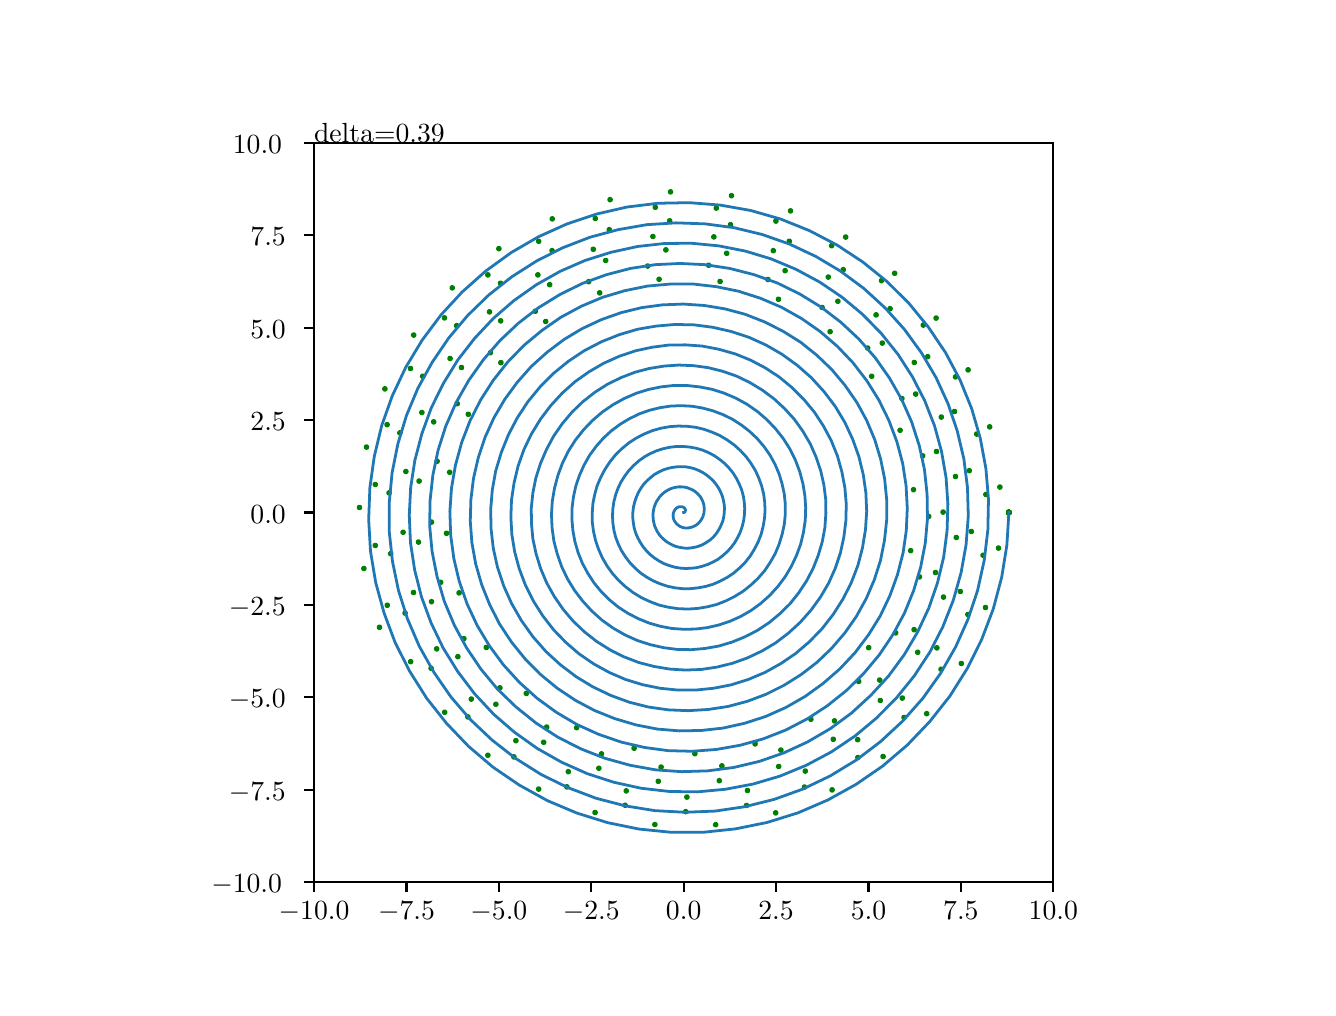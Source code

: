 \begingroup%
\makeatletter%
\begin{pgfpicture}%
\pgfpathrectangle{\pgfpointorigin}{\pgfqpoint{6.4in}{4.8in}}%
\pgfusepath{use as bounding box, clip}%
\begin{pgfscope}%
\pgfsetbuttcap%
\pgfsetmiterjoin%
\definecolor{currentfill}{rgb}{1.0,1.0,1.0}%
\pgfsetfillcolor{currentfill}%
\pgfsetlinewidth{0.0pt}%
\definecolor{currentstroke}{rgb}{1.0,1.0,1.0}%
\pgfsetstrokecolor{currentstroke}%
\pgfsetdash{}{0pt}%
\pgfpathmoveto{\pgfqpoint{0.0in}{0.0in}}%
\pgfpathlineto{\pgfqpoint{6.4in}{0.0in}}%
\pgfpathlineto{\pgfqpoint{6.4in}{4.8in}}%
\pgfpathlineto{\pgfqpoint{0.0in}{4.8in}}%
\pgfpathlineto{\pgfqpoint{0.0in}{0.0in}}%
\pgfpathclose%
\pgfusepath{fill}%
\end{pgfscope}%
\begin{pgfscope}%
\pgfsetbuttcap%
\pgfsetmiterjoin%
\definecolor{currentfill}{rgb}{1.0,1.0,1.0}%
\pgfsetfillcolor{currentfill}%
\pgfsetlinewidth{0.0pt}%
\definecolor{currentstroke}{rgb}{0.0,0.0,0.0}%
\pgfsetstrokecolor{currentstroke}%
\pgfsetstrokeopacity{0.0}%
\pgfsetdash{}{0pt}%
\pgfpathmoveto{\pgfqpoint{1.432in}{0.528in}}%
\pgfpathlineto{\pgfqpoint{5.128in}{0.528in}}%
\pgfpathlineto{\pgfqpoint{5.128in}{4.224in}}%
\pgfpathlineto{\pgfqpoint{1.432in}{4.224in}}%
\pgfpathlineto{\pgfqpoint{1.432in}{0.528in}}%
\pgfpathclose%
\pgfusepath{fill}%
\end{pgfscope}%
\begin{pgfscope}%
\pgfpathrectangle{\pgfqpoint{1.432in}{0.528in}}{\pgfqpoint{3.696in}{3.696in}}%
\pgfusepath{clip}%
\pgfsetbuttcap%
\pgfsetroundjoin%
\definecolor{currentfill}{rgb}{0.0,0.502,0.0}%
\pgfsetfillcolor{currentfill}%
\pgfsetlinewidth{1.004pt}%
\definecolor{currentstroke}{rgb}{0.0,0.502,0.0}%
\pgfsetstrokecolor{currentstroke}%
\pgfsetdash{}{0pt}%
\pgfsys@defobject{currentmarker}{\pgfqpoint{-0.007in}{-0.007in}}{\pgfqpoint{0.007in}{0.007in}}{%
\pgfpathmoveto{\pgfqpoint{0.0in}{-0.007in}}%
\pgfpathcurveto{\pgfqpoint{0.002in}{-0.007in}}{\pgfqpoint{0.004in}{-0.006in}}{\pgfqpoint{0.005in}{-0.005in}}%
\pgfpathcurveto{\pgfqpoint{0.006in}{-0.004in}}{\pgfqpoint{0.007in}{-0.002in}}{\pgfqpoint{0.007in}{0.0in}}%
\pgfpathcurveto{\pgfqpoint{0.007in}{0.002in}}{\pgfqpoint{0.006in}{0.004in}}{\pgfqpoint{0.005in}{0.005in}}%
\pgfpathcurveto{\pgfqpoint{0.004in}{0.006in}}{\pgfqpoint{0.002in}{0.007in}}{\pgfqpoint{0.0in}{0.007in}}%
\pgfpathcurveto{\pgfqpoint{-0.002in}{0.007in}}{\pgfqpoint{-0.004in}{0.006in}}{\pgfqpoint{-0.005in}{0.005in}}%
\pgfpathcurveto{\pgfqpoint{-0.006in}{0.004in}}{\pgfqpoint{-0.007in}{0.002in}}{\pgfqpoint{-0.007in}{0.0in}}%
\pgfpathcurveto{\pgfqpoint{-0.007in}{-0.002in}}{\pgfqpoint{-0.006in}{-0.004in}}{\pgfqpoint{-0.005in}{-0.005in}}%
\pgfpathcurveto{\pgfqpoint{-0.004in}{-0.006in}}{\pgfqpoint{-0.002in}{-0.007in}}{\pgfqpoint{0.0in}{-0.007in}}%
\pgfpathlineto{\pgfqpoint{0.0in}{-0.007in}}%
\pgfpathclose%
\pgfusepath{stroke,fill}%
}%
\begin{pgfscope}%
\pgfsys@transformshift{4.205in}{1.7in}%
\pgfsys@useobject{currentmarker}{}%
\end{pgfscope}%
\begin{pgfscope}%
\pgfsys@transformshift{4.415in}{2.185in}%
\pgfsys@useobject{currentmarker}{}%
\end{pgfscope}%
\begin{pgfscope}%
\pgfsys@transformshift{4.429in}{2.49in}%
\pgfsys@useobject{currentmarker}{}%
\end{pgfscope}%
\begin{pgfscope}%
\pgfsys@transformshift{4.362in}{2.787in}%
\pgfsys@useobject{currentmarker}{}%
\end{pgfscope}%
\begin{pgfscope}%
\pgfsys@transformshift{4.22in}{3.057in}%
\pgfsys@useobject{currentmarker}{}%
\end{pgfscope}%
\begin{pgfscope}%
\pgfsys@transformshift{4.012in}{3.28in}%
\pgfsys@useobject{currentmarker}{}%
\end{pgfscope}%
\begin{pgfscope}%
\pgfsys@transformshift{3.754in}{3.442in}%
\pgfsys@useobject{currentmarker}{}%
\end{pgfscope}%
\begin{pgfscope}%
\pgfsys@transformshift{3.462in}{3.531in}%
\pgfsys@useobject{currentmarker}{}%
\end{pgfscope}%
\begin{pgfscope}%
\pgfsys@transformshift{3.157in}{3.542in}%
\pgfsys@useobject{currentmarker}{}%
\end{pgfscope}%
\begin{pgfscope}%
\pgfsys@transformshift{2.86in}{3.474in}%
\pgfsys@useobject{currentmarker}{}%
\end{pgfscope}%
\begin{pgfscope}%
\pgfsys@transformshift{2.59in}{3.331in}%
\pgfsys@useobject{currentmarker}{}%
\end{pgfscope}%
\begin{pgfscope}%
\pgfsys@transformshift{2.366in}{3.125in}%
\pgfsys@useobject{currentmarker}{}%
\end{pgfscope}%
\begin{pgfscope}%
\pgfsys@transformshift{2.203in}{2.867in}%
\pgfsys@useobject{currentmarker}{}%
\end{pgfscope}%
\begin{pgfscope}%
\pgfsys@transformshift{2.11in}{2.577in}%
\pgfsys@useobject{currentmarker}{}%
\end{pgfscope}%
\begin{pgfscope}%
\pgfsys@transformshift{2.094in}{2.272in}%
\pgfsys@useobject{currentmarker}{}%
\end{pgfscope}%
\begin{pgfscope}%
\pgfsys@transformshift{2.157in}{1.974in}%
\pgfsys@useobject{currentmarker}{}%
\end{pgfscope}%
\begin{pgfscope}%
\pgfsys@transformshift{2.293in}{1.701in}%
\pgfsys@useobject{currentmarker}{}%
\end{pgfscope}%
\begin{pgfscope}%
\pgfsys@transformshift{2.493in}{1.471in}%
\pgfsys@useobject{currentmarker}{}%
\end{pgfscope}%
\begin{pgfscope}%
\pgfsys@transformshift{2.745in}{1.3in}%
\pgfsys@useobject{currentmarker}{}%
\end{pgfscope}%
\begin{pgfscope}%
\pgfsys@transformshift{3.032in}{1.197in}%
\pgfsys@useobject{currentmarker}{}%
\end{pgfscope}%
\begin{pgfscope}%
\pgfsys@transformshift{3.336in}{1.17in}%
\pgfsys@useobject{currentmarker}{}%
\end{pgfscope}%
\begin{pgfscope}%
\pgfsys@transformshift{3.637in}{1.219in}%
\pgfsys@useobject{currentmarker}{}%
\end{pgfscope}%
\begin{pgfscope}%
\pgfsys@transformshift{3.916in}{1.342in}%
\pgfsys@useobject{currentmarker}{}%
\end{pgfscope}%
\begin{pgfscope}%
\pgfsys@transformshift{4.155in}{1.531in}%
\pgfsys@useobject{currentmarker}{}%
\end{pgfscope}%
\begin{pgfscope}%
\pgfsys@transformshift{4.34in}{1.774in}%
\pgfsys@useobject{currentmarker}{}%
\end{pgfscope}%
\begin{pgfscope}%
\pgfsys@transformshift{4.459in}{2.054in}%
\pgfsys@useobject{currentmarker}{}%
\end{pgfscope}%
\begin{pgfscope}%
\pgfsys@transformshift{4.505in}{2.356in}%
\pgfsys@useobject{currentmarker}{}%
\end{pgfscope}%
\begin{pgfscope}%
\pgfsys@transformshift{4.475in}{2.659in}%
\pgfsys@useobject{currentmarker}{}%
\end{pgfscope}%
\begin{pgfscope}%
\pgfsys@transformshift{4.371in}{2.946in}%
\pgfsys@useobject{currentmarker}{}%
\end{pgfscope}%
\begin{pgfscope}%
\pgfsys@transformshift{4.2in}{3.198in}%
\pgfsys@useobject{currentmarker}{}%
\end{pgfscope}%
\begin{pgfscope}%
\pgfsys@transformshift{3.972in}{3.401in}%
\pgfsys@useobject{currentmarker}{}%
\end{pgfscope}%
\begin{pgfscope}%
\pgfsys@transformshift{3.701in}{3.541in}%
\pgfsys@useobject{currentmarker}{}%
\end{pgfscope}%
\begin{pgfscope}%
\pgfsys@transformshift{3.405in}{3.612in}%
\pgfsys@useobject{currentmarker}{}%
\end{pgfscope}%
\begin{pgfscope}%
\pgfsys@transformshift{3.1in}{3.608in}%
\pgfsys@useobject{currentmarker}{}%
\end{pgfscope}%
\begin{pgfscope}%
\pgfsys@transformshift{2.805in}{3.53in}%
\pgfsys@useobject{currentmarker}{}%
\end{pgfscope}%
\begin{pgfscope}%
\pgfsys@transformshift{2.538in}{3.382in}%
\pgfsys@useobject{currentmarker}{}%
\end{pgfscope}%
\begin{pgfscope}%
\pgfsys@transformshift{2.314in}{3.175in}%
\pgfsys@useobject{currentmarker}{}%
\end{pgfscope}%
\begin{pgfscope}%
\pgfsys@transformshift{2.148in}{2.92in}%
\pgfsys@useobject{currentmarker}{}%
\end{pgfscope}%
\begin{pgfscope}%
\pgfsys@transformshift{2.047in}{2.632in}%
\pgfsys@useobject{currentmarker}{}%
\end{pgfscope}%
\begin{pgfscope}%
\pgfsys@transformshift{2.019in}{2.328in}%
\pgfsys@useobject{currentmarker}{}%
\end{pgfscope}%
\begin{pgfscope}%
\pgfsys@transformshift{2.065in}{2.027in}%
\pgfsys@useobject{currentmarker}{}%
\end{pgfscope}%
\begin{pgfscope}%
\pgfsys@transformshift{2.181in}{1.745in}%
\pgfsys@useobject{currentmarker}{}%
\end{pgfscope}%
\begin{pgfscope}%
\pgfsys@transformshift{2.361in}{1.499in}%
\pgfsys@useobject{currentmarker}{}%
\end{pgfscope}%
\begin{pgfscope}%
\pgfsys@transformshift{2.595in}{1.303in}%
\pgfsys@useobject{currentmarker}{}%
\end{pgfscope}%
\begin{pgfscope}%
\pgfsys@transformshift{2.869in}{1.169in}%
\pgfsys@useobject{currentmarker}{}%
\end{pgfscope}%
\begin{pgfscope}%
\pgfsys@transformshift{3.167in}{1.103in}%
\pgfsys@useobject{currentmarker}{}%
\end{pgfscope}%
\begin{pgfscope}%
\pgfsys@transformshift{3.471in}{1.109in}%
\pgfsys@useobject{currentmarker}{}%
\end{pgfscope}%
\begin{pgfscope}%
\pgfsys@transformshift{3.766in}{1.188in}%
\pgfsys@useobject{currentmarker}{}%
\end{pgfscope}%
\begin{pgfscope}%
\pgfsys@transformshift{4.034in}{1.334in}%
\pgfsys@useobject{currentmarker}{}%
\end{pgfscope}%
\begin{pgfscope}%
\pgfsys@transformshift{4.26in}{1.538in}%
\pgfsys@useobject{currentmarker}{}%
\end{pgfscope}%
\begin{pgfscope}%
\pgfsys@transformshift{4.432in}{1.79in}%
\pgfsys@useobject{currentmarker}{}%
\end{pgfscope}%
\begin{pgfscope}%
\pgfsys@transformshift{4.539in}{2.076in}%
\pgfsys@useobject{currentmarker}{}%
\end{pgfscope}%
\begin{pgfscope}%
\pgfsys@transformshift{4.577in}{2.378in}%
\pgfsys@useobject{currentmarker}{}%
\end{pgfscope}%
\begin{pgfscope}%
\pgfsys@transformshift{4.544in}{2.681in}%
\pgfsys@useobject{currentmarker}{}%
\end{pgfscope}%
\begin{pgfscope}%
\pgfsys@transformshift{4.44in}{2.968in}%
\pgfsys@useobject{currentmarker}{}%
\end{pgfscope}%
\begin{pgfscope}%
\pgfsys@transformshift{4.273in}{3.223in}%
\pgfsys@useobject{currentmarker}{}%
\end{pgfscope}%
\begin{pgfscope}%
\pgfsys@transformshift{4.051in}{3.432in}%
\pgfsys@useobject{currentmarker}{}%
\end{pgfscope}%
\begin{pgfscope}%
\pgfsys@transformshift{3.787in}{3.585in}%
\pgfsys@useobject{currentmarker}{}%
\end{pgfscope}%
\begin{pgfscope}%
\pgfsys@transformshift{3.495in}{3.672in}%
\pgfsys@useobject{currentmarker}{}%
\end{pgfscope}%
\begin{pgfscope}%
\pgfsys@transformshift{3.191in}{3.689in}%
\pgfsys@useobject{currentmarker}{}%
\end{pgfscope}%
\begin{pgfscope}%
\pgfsys@transformshift{2.89in}{3.636in}%
\pgfsys@useobject{currentmarker}{}%
\end{pgfscope}%
\begin{pgfscope}%
\pgfsys@transformshift{2.61in}{3.515in}%
\pgfsys@useobject{currentmarker}{}%
\end{pgfscope}%
\begin{pgfscope}%
\pgfsys@transformshift{2.365in}{3.334in}%
\pgfsys@useobject{currentmarker}{}%
\end{pgfscope}%
\begin{pgfscope}%
\pgfsys@transformshift{2.169in}{3.101in}%
\pgfsys@useobject{currentmarker}{}%
\end{pgfscope}%
\begin{pgfscope}%
\pgfsys@transformshift{2.03in}{2.829in}%
\pgfsys@useobject{currentmarker}{}%
\end{pgfscope}%
\begin{pgfscope}%
\pgfsys@transformshift{1.957in}{2.533in}%
\pgfsys@useobject{currentmarker}{}%
\end{pgfscope}%
\begin{pgfscope}%
\pgfsys@transformshift{1.954in}{2.228in}%
\pgfsys@useobject{currentmarker}{}%
\end{pgfscope}%
\begin{pgfscope}%
\pgfsys@transformshift{2.019in}{1.93in}%
\pgfsys@useobject{currentmarker}{}%
\end{pgfscope}%
\begin{pgfscope}%
\pgfsys@transformshift{2.151in}{1.655in}%
\pgfsys@useobject{currentmarker}{}%
\end{pgfscope}%
\begin{pgfscope}%
\pgfsys@transformshift{2.341in}{1.417in}%
\pgfsys@useobject{currentmarker}{}%
\end{pgfscope}%
\begin{pgfscope}%
\pgfsys@transformshift{2.58in}{1.227in}%
\pgfsys@useobject{currentmarker}{}%
\end{pgfscope}%
\begin{pgfscope}%
\pgfsys@transformshift{2.856in}{1.097in}%
\pgfsys@useobject{currentmarker}{}%
\end{pgfscope}%
\begin{pgfscope}%
\pgfsys@transformshift{3.153in}{1.032in}%
\pgfsys@useobject{currentmarker}{}%
\end{pgfscope}%
\begin{pgfscope}%
\pgfsys@transformshift{3.458in}{1.035in}%
\pgfsys@useobject{currentmarker}{}%
\end{pgfscope}%
\begin{pgfscope}%
\pgfsys@transformshift{3.755in}{1.106in}%
\pgfsys@useobject{currentmarker}{}%
\end{pgfscope}%
\begin{pgfscope}%
\pgfsys@transformshift{4.028in}{1.242in}%
\pgfsys@useobject{currentmarker}{}%
\end{pgfscope}%
\begin{pgfscope}%
\pgfsys@transformshift{4.263in}{1.436in}%
\pgfsys@useobject{currentmarker}{}%
\end{pgfscope}%
\begin{pgfscope}%
\pgfsys@transformshift{4.45in}{1.677in}%
\pgfsys@useobject{currentmarker}{}%
\end{pgfscope}%
\begin{pgfscope}%
\pgfsys@transformshift{4.579in}{1.953in}%
\pgfsys@useobject{currentmarker}{}%
\end{pgfscope}%
\begin{pgfscope}%
\pgfsys@transformshift{4.643in}{2.251in}%
\pgfsys@useobject{currentmarker}{}%
\end{pgfscope}%
\begin{pgfscope}%
\pgfsys@transformshift{4.639in}{2.556in}%
\pgfsys@useobject{currentmarker}{}%
\end{pgfscope}%
\begin{pgfscope}%
\pgfsys@transformshift{4.568in}{2.853in}%
\pgfsys@useobject{currentmarker}{}%
\end{pgfscope}%
\begin{pgfscope}%
\pgfsys@transformshift{4.433in}{3.126in}%
\pgfsys@useobject{currentmarker}{}%
\end{pgfscope}%
\begin{pgfscope}%
\pgfsys@transformshift{4.242in}{3.364in}%
\pgfsys@useobject{currentmarker}{}%
\end{pgfscope}%
\begin{pgfscope}%
\pgfsys@transformshift{4.003in}{3.553in}%
\pgfsys@useobject{currentmarker}{}%
\end{pgfscope}%
\begin{pgfscope}%
\pgfsys@transformshift{3.728in}{3.685in}%
\pgfsys@useobject{currentmarker}{}%
\end{pgfscope}%
\begin{pgfscope}%
\pgfsys@transformshift{3.431in}{3.754in}%
\pgfsys@useobject{currentmarker}{}%
\end{pgfscope}%
\begin{pgfscope}%
\pgfsys@transformshift{3.126in}{3.756in}%
\pgfsys@useobject{currentmarker}{}%
\end{pgfscope}%
\begin{pgfscope}%
\pgfsys@transformshift{2.828in}{3.692in}%
\pgfsys@useobject{currentmarker}{}%
\end{pgfscope}%
\begin{pgfscope}%
\pgfsys@transformshift{2.551in}{3.564in}%
\pgfsys@useobject{currentmarker}{}%
\end{pgfscope}%
\begin{pgfscope}%
\pgfsys@transformshift{2.309in}{3.379in}%
\pgfsys@useobject{currentmarker}{}%
\end{pgfscope}%
\begin{pgfscope}%
\pgfsys@transformshift{2.112in}{3.146in}%
\pgfsys@useobject{currentmarker}{}%
\end{pgfscope}%
\begin{pgfscope}%
\pgfsys@transformshift{1.971in}{2.876in}%
\pgfsys@useobject{currentmarker}{}%
\end{pgfscope}%
\begin{pgfscope}%
\pgfsys@transformshift{1.891in}{2.581in}%
\pgfsys@useobject{currentmarker}{}%
\end{pgfscope}%
\begin{pgfscope}%
\pgfsys@transformshift{1.877in}{2.277in}%
\pgfsys@useobject{currentmarker}{}%
\end{pgfscope}%
\begin{pgfscope}%
\pgfsys@transformshift{1.929in}{1.976in}%
\pgfsys@useobject{currentmarker}{}%
\end{pgfscope}%
\begin{pgfscope}%
\pgfsys@transformshift{2.045in}{1.694in}%
\pgfsys@useobject{currentmarker}{}%
\end{pgfscope}%
\begin{pgfscope}%
\pgfsys@transformshift{2.218in}{1.443in}%
\pgfsys@useobject{currentmarker}{}%
\end{pgfscope}%
\begin{pgfscope}%
\pgfsys@transformshift{2.441in}{1.235in}%
\pgfsys@useobject{currentmarker}{}%
\end{pgfscope}%
\begin{pgfscope}%
\pgfsys@transformshift{2.703in}{1.08in}%
\pgfsys@useobject{currentmarker}{}%
\end{pgfscope}%
\begin{pgfscope}%
\pgfsys@transformshift{2.993in}{0.984in}%
\pgfsys@useobject{currentmarker}{}%
\end{pgfscope}%
\begin{pgfscope}%
\pgfsys@transformshift{3.296in}{0.953in}%
\pgfsys@useobject{currentmarker}{}%
\end{pgfscope}%
\begin{pgfscope}%
\pgfsys@transformshift{3.599in}{0.986in}%
\pgfsys@useobject{currentmarker}{}%
\end{pgfscope}%
\begin{pgfscope}%
\pgfsys@transformshift{3.888in}{1.083in}%
\pgfsys@useobject{currentmarker}{}%
\end{pgfscope}%
\begin{pgfscope}%
\pgfsys@transformshift{4.15in}{1.24in}%
\pgfsys@useobject{currentmarker}{}%
\end{pgfscope}%
\begin{pgfscope}%
\pgfsys@transformshift{4.373in}{1.448in}%
\pgfsys@useobject{currentmarker}{}%
\end{pgfscope}%
\begin{pgfscope}%
\pgfsys@transformshift{4.546in}{1.699in}%
\pgfsys@useobject{currentmarker}{}%
\end{pgfscope}%
\begin{pgfscope}%
\pgfsys@transformshift{4.663in}{1.981in}%
\pgfsys@useobject{currentmarker}{}%
\end{pgfscope}%
\begin{pgfscope}%
\pgfsys@transformshift{4.718in}{2.281in}%
\pgfsys@useobject{currentmarker}{}%
\end{pgfscope}%
\begin{pgfscope}%
\pgfsys@transformshift{4.708in}{2.585in}%
\pgfsys@useobject{currentmarker}{}%
\end{pgfscope}%
\begin{pgfscope}%
\pgfsys@transformshift{4.634in}{2.881in}%
\pgfsys@useobject{currentmarker}{}%
\end{pgfscope}%
\begin{pgfscope}%
\pgfsys@transformshift{4.5in}{3.155in}%
\pgfsys@useobject{currentmarker}{}%
\end{pgfscope}%
\begin{pgfscope}%
\pgfsys@transformshift{4.312in}{3.395in}%
\pgfsys@useobject{currentmarker}{}%
\end{pgfscope}%
\begin{pgfscope}%
\pgfsys@transformshift{4.078in}{3.59in}%
\pgfsys@useobject{currentmarker}{}%
\end{pgfscope}%
\begin{pgfscope}%
\pgfsys@transformshift{3.808in}{3.732in}%
\pgfsys@useobject{currentmarker}{}%
\end{pgfscope}%
\begin{pgfscope}%
\pgfsys@transformshift{3.514in}{3.815in}%
\pgfsys@useobject{currentmarker}{}%
\end{pgfscope}%
\begin{pgfscope}%
\pgfsys@transformshift{3.21in}{3.834in}%
\pgfsys@useobject{currentmarker}{}%
\end{pgfscope}%
\begin{pgfscope}%
\pgfsys@transformshift{2.908in}{3.79in}%
\pgfsys@useobject{currentmarker}{}%
\end{pgfscope}%
\begin{pgfscope}%
\pgfsys@transformshift{2.622in}{3.685in}%
\pgfsys@useobject{currentmarker}{}%
\end{pgfscope}%
\begin{pgfscope}%
\pgfsys@transformshift{2.364in}{3.522in}%
\pgfsys@useobject{currentmarker}{}%
\end{pgfscope}%
\begin{pgfscope}%
\pgfsys@transformshift{2.145in}{3.31in}%
\pgfsys@useobject{currentmarker}{}%
\end{pgfscope}%
\begin{pgfscope}%
\pgfsys@transformshift{1.975in}{3.057in}%
\pgfsys@useobject{currentmarker}{}%
\end{pgfscope}%
\begin{pgfscope}%
\pgfsys@transformshift{1.861in}{2.774in}%
\pgfsys@useobject{currentmarker}{}%
\end{pgfscope}%
\begin{pgfscope}%
\pgfsys@transformshift{1.807in}{2.474in}%
\pgfsys@useobject{currentmarker}{}%
\end{pgfscope}%
\begin{pgfscope}%
\pgfsys@transformshift{1.815in}{2.17in}%
\pgfsys@useobject{currentmarker}{}%
\end{pgfscope}%
\begin{pgfscope}%
\pgfsys@transformshift{1.887in}{1.873in}%
\pgfsys@useobject{currentmarker}{}%
\end{pgfscope}%
\begin{pgfscope}%
\pgfsys@transformshift{2.017in}{1.597in}%
\pgfsys@useobject{currentmarker}{}%
\end{pgfscope}%
\begin{pgfscope}%
\pgfsys@transformshift{2.201in}{1.354in}%
\pgfsys@useobject{currentmarker}{}%
\end{pgfscope}%
\begin{pgfscope}%
\pgfsys@transformshift{2.431in}{1.154in}%
\pgfsys@useobject{currentmarker}{}%
\end{pgfscope}%
\begin{pgfscope}%
\pgfsys@transformshift{2.696in}{1.004in}%
\pgfsys@useobject{currentmarker}{}%
\end{pgfscope}%
\begin{pgfscope}%
\pgfsys@transformshift{2.987in}{0.912in}%
\pgfsys@useobject{currentmarker}{}%
\end{pgfscope}%
\begin{pgfscope}%
\pgfsys@transformshift{3.29in}{0.88in}%
\pgfsys@useobject{currentmarker}{}%
\end{pgfscope}%
\begin{pgfscope}%
\pgfsys@transformshift{3.594in}{0.911in}%
\pgfsys@useobject{currentmarker}{}%
\end{pgfscope}%
\begin{pgfscope}%
\pgfsys@transformshift{3.884in}{1.003in}%
\pgfsys@useobject{currentmarker}{}%
\end{pgfscope}%
\begin{pgfscope}%
\pgfsys@transformshift{4.151in}{1.151in}%
\pgfsys@useobject{currentmarker}{}%
\end{pgfscope}%
\begin{pgfscope}%
\pgfsys@transformshift{4.382in}{1.351in}%
\pgfsys@useobject{currentmarker}{}%
\end{pgfscope}%
\begin{pgfscope}%
\pgfsys@transformshift{4.567in}{1.592in}%
\pgfsys@useobject{currentmarker}{}%
\end{pgfscope}%
\begin{pgfscope}%
\pgfsys@transformshift{4.701in}{1.866in}%
\pgfsys@useobject{currentmarker}{}%
\end{pgfscope}%
\begin{pgfscope}%
\pgfsys@transformshift{4.777in}{2.162in}%
\pgfsys@useobject{currentmarker}{}%
\end{pgfscope}%
\begin{pgfscope}%
\pgfsys@transformshift{4.791in}{2.466in}%
\pgfsys@useobject{currentmarker}{}%
\end{pgfscope}%
\begin{pgfscope}%
\pgfsys@transformshift{4.745in}{2.768in}%
\pgfsys@useobject{currentmarker}{}%
\end{pgfscope}%
\begin{pgfscope}%
\pgfsys@transformshift{4.639in}{3.054in}%
\pgfsys@useobject{currentmarker}{}%
\end{pgfscope}%
\begin{pgfscope}%
\pgfsys@transformshift{4.478in}{3.313in}%
\pgfsys@useobject{currentmarker}{}%
\end{pgfscope}%
\begin{pgfscope}%
\pgfsys@transformshift{4.269in}{3.535in}%
\pgfsys@useobject{currentmarker}{}%
\end{pgfscope}%
\begin{pgfscope}%
\pgfsys@transformshift{4.02in}{3.71in}%
\pgfsys@useobject{currentmarker}{}%
\end{pgfscope}%
\begin{pgfscope}%
\pgfsys@transformshift{3.741in}{3.833in}%
\pgfsys@useobject{currentmarker}{}%
\end{pgfscope}%
\begin{pgfscope}%
\pgfsys@transformshift{3.443in}{3.898in}%
\pgfsys@useobject{currentmarker}{}%
\end{pgfscope}%
\begin{pgfscope}%
\pgfsys@transformshift{3.138in}{3.902in}%
\pgfsys@useobject{currentmarker}{}%
\end{pgfscope}%
\begin{pgfscope}%
\pgfsys@transformshift{2.838in}{3.846in}%
\pgfsys@useobject{currentmarker}{}%
\end{pgfscope}%
\begin{pgfscope}%
\pgfsys@transformshift{2.555in}{3.732in}%
\pgfsys@useobject{currentmarker}{}%
\end{pgfscope}%
\begin{pgfscope}%
\pgfsys@transformshift{2.301in}{3.564in}%
\pgfsys@useobject{currentmarker}{}%
\end{pgfscope}%
\begin{pgfscope}%
\pgfsys@transformshift{2.084in}{3.349in}%
\pgfsys@useobject{currentmarker}{}%
\end{pgfscope}%
\begin{pgfscope}%
\pgfsys@transformshift{1.914in}{3.096in}%
\pgfsys@useobject{currentmarker}{}%
\end{pgfscope}%
\begin{pgfscope}%
\pgfsys@transformshift{1.797in}{2.815in}%
\pgfsys@useobject{currentmarker}{}%
\end{pgfscope}%
\begin{pgfscope}%
\pgfsys@transformshift{1.738in}{2.516in}%
\pgfsys@useobject{currentmarker}{}%
\end{pgfscope}%
\begin{pgfscope}%
\pgfsys@transformshift{1.738in}{2.211in}%
\pgfsys@useobject{currentmarker}{}%
\end{pgfscope}%
\begin{pgfscope}%
\pgfsys@transformshift{1.798in}{1.912in}%
\pgfsys@useobject{currentmarker}{}%
\end{pgfscope}%
\begin{pgfscope}%
\pgfsys@transformshift{1.915in}{1.63in}%
\pgfsys@useobject{currentmarker}{}%
\end{pgfscope}%
\begin{pgfscope}%
\pgfsys@transformshift{2.085in}{1.377in}%
\pgfsys@useobject{currentmarker}{}%
\end{pgfscope}%
\begin{pgfscope}%
\pgfsys@transformshift{2.301in}{1.162in}%
\pgfsys@useobject{currentmarker}{}%
\end{pgfscope}%
\begin{pgfscope}%
\pgfsys@transformshift{2.555in}{0.993in}%
\pgfsys@useobject{currentmarker}{}%
\end{pgfscope}%
\begin{pgfscope}%
\pgfsys@transformshift{2.837in}{0.876in}%
\pgfsys@useobject{currentmarker}{}%
\end{pgfscope}%
\begin{pgfscope}%
\pgfsys@transformshift{3.136in}{0.816in}%
\pgfsys@useobject{currentmarker}{}%
\end{pgfscope}%
\begin{pgfscope}%
\pgfsys@transformshift{3.44in}{0.815in}%
\pgfsys@useobject{currentmarker}{}%
\end{pgfscope}%
\begin{pgfscope}%
\pgfsys@transformshift{3.74in}{0.874in}%
\pgfsys@useobject{currentmarker}{}%
\end{pgfscope}%
\begin{pgfscope}%
\pgfsys@transformshift{4.022in}{0.989in}%
\pgfsys@useobject{currentmarker}{}%
\end{pgfscope}%
\begin{pgfscope}%
\pgfsys@transformshift{4.277in}{1.156in}%
\pgfsys@useobject{currentmarker}{}%
\end{pgfscope}%
\begin{pgfscope}%
\pgfsys@transformshift{4.495in}{1.37in}%
\pgfsys@useobject{currentmarker}{}%
\end{pgfscope}%
\begin{pgfscope}%
\pgfsys@transformshift{4.668in}{1.621in}%
\pgfsys@useobject{currentmarker}{}%
\end{pgfscope}%
\begin{pgfscope}%
\pgfsys@transformshift{4.789in}{1.901in}%
\pgfsys@useobject{currentmarker}{}%
\end{pgfscope}%
\begin{pgfscope}%
\pgfsys@transformshift{4.854in}{2.198in}%
\pgfsys@useobject{currentmarker}{}%
\end{pgfscope}%
\begin{pgfscope}%
\pgfsys@transformshift{4.861in}{2.503in}%
\pgfsys@useobject{currentmarker}{}%
\end{pgfscope}%
\begin{pgfscope}%
\pgfsys@transformshift{4.81in}{2.804in}%
\pgfsys@useobject{currentmarker}{}%
\end{pgfscope}%
\begin{pgfscope}%
\pgfsys@transformshift{4.702in}{3.089in}%
\pgfsys@useobject{currentmarker}{}%
\end{pgfscope}%
\begin{pgfscope}%
\pgfsys@transformshift{4.542in}{3.348in}%
\pgfsys@useobject{currentmarker}{}%
\end{pgfscope}%
\begin{pgfscope}%
\pgfsys@transformshift{4.335in}{3.572in}%
\pgfsys@useobject{currentmarker}{}%
\end{pgfscope}%
\begin{pgfscope}%
\pgfsys@transformshift{4.09in}{3.753in}%
\pgfsys@useobject{currentmarker}{}%
\end{pgfscope}%
\begin{pgfscope}%
\pgfsys@transformshift{3.814in}{3.884in}%
\pgfsys@useobject{currentmarker}{}%
\end{pgfscope}%
\begin{pgfscope}%
\pgfsys@transformshift{3.519in}{3.96in}%
\pgfsys@useobject{currentmarker}{}%
\end{pgfscope}%
\begin{pgfscope}%
\pgfsys@transformshift{3.214in}{3.979in}%
\pgfsys@useobject{currentmarker}{}%
\end{pgfscope}%
\begin{pgfscope}%
\pgfsys@transformshift{2.912in}{3.94in}%
\pgfsys@useobject{currentmarker}{}%
\end{pgfscope}%
\begin{pgfscope}%
\pgfsys@transformshift{2.623in}{3.844in}%
\pgfsys@useobject{currentmarker}{}%
\end{pgfscope}%
\begin{pgfscope}%
\pgfsys@transformshift{2.356in}{3.695in}%
\pgfsys@useobject{currentmarker}{}%
\end{pgfscope}%
\begin{pgfscope}%
\pgfsys@transformshift{2.123in}{3.499in}%
\pgfsys@useobject{currentmarker}{}%
\end{pgfscope}%
\begin{pgfscope}%
\pgfsys@transformshift{1.93in}{3.263in}%
\pgfsys@useobject{currentmarker}{}%
\end{pgfscope}%
\begin{pgfscope}%
\pgfsys@transformshift{1.786in}{2.994in}%
\pgfsys@useobject{currentmarker}{}%
\end{pgfscope}%
\begin{pgfscope}%
\pgfsys@transformshift{1.694in}{2.703in}%
\pgfsys@useobject{currentmarker}{}%
\end{pgfscope}%
\begin{pgfscope}%
\pgfsys@transformshift{1.659in}{2.401in}%
\pgfsys@useobject{currentmarker}{}%
\end{pgfscope}%
\begin{pgfscope}%
\pgfsys@transformshift{1.681in}{2.096in}%
\pgfsys@useobject{currentmarker}{}%
\end{pgfscope}%
\begin{pgfscope}%
\pgfsys@transformshift{1.759in}{1.802in}%
\pgfsys@useobject{currentmarker}{}%
\end{pgfscope}%
\begin{pgfscope}%
\pgfsys@transformshift{4.906in}{2.376in}%
\pgfsys@useobject{currentmarker}{}%
\end{pgfscope}%
\begin{pgfscope}%
\pgfsys@transformshift{4.906in}{2.376in}%
\pgfsys@useobject{currentmarker}{}%
\end{pgfscope}%
\begin{pgfscope}%
\pgfsys@transformshift{4.906in}{2.376in}%
\pgfsys@useobject{currentmarker}{}%
\end{pgfscope}%
\begin{pgfscope}%
\pgfsys@transformshift{4.906in}{2.376in}%
\pgfsys@useobject{currentmarker}{}%
\end{pgfscope}%
\begin{pgfscope}%
\pgfsys@transformshift{4.906in}{2.376in}%
\pgfsys@useobject{currentmarker}{}%
\end{pgfscope}%
\begin{pgfscope}%
\pgfsys@transformshift{4.906in}{2.376in}%
\pgfsys@useobject{currentmarker}{}%
\end{pgfscope}%
\begin{pgfscope}%
\pgfsys@transformshift{4.906in}{2.376in}%
\pgfsys@useobject{currentmarker}{}%
\end{pgfscope}%
\begin{pgfscope}%
\pgfsys@transformshift{4.906in}{2.376in}%
\pgfsys@useobject{currentmarker}{}%
\end{pgfscope}%
\begin{pgfscope}%
\pgfsys@transformshift{4.906in}{2.376in}%
\pgfsys@useobject{currentmarker}{}%
\end{pgfscope}%
\begin{pgfscope}%
\pgfsys@transformshift{4.906in}{2.376in}%
\pgfsys@useobject{currentmarker}{}%
\end{pgfscope}%
\begin{pgfscope}%
\pgfsys@transformshift{4.906in}{2.376in}%
\pgfsys@useobject{currentmarker}{}%
\end{pgfscope}%
\begin{pgfscope}%
\pgfsys@transformshift{4.906in}{2.376in}%
\pgfsys@useobject{currentmarker}{}%
\end{pgfscope}%
\begin{pgfscope}%
\pgfsys@transformshift{4.906in}{2.376in}%
\pgfsys@useobject{currentmarker}{}%
\end{pgfscope}%
\begin{pgfscope}%
\pgfsys@transformshift{4.906in}{2.376in}%
\pgfsys@useobject{currentmarker}{}%
\end{pgfscope}%
\begin{pgfscope}%
\pgfsys@transformshift{4.906in}{2.376in}%
\pgfsys@useobject{currentmarker}{}%
\end{pgfscope}%
\begin{pgfscope}%
\pgfsys@transformshift{4.906in}{2.376in}%
\pgfsys@useobject{currentmarker}{}%
\end{pgfscope}%
\begin{pgfscope}%
\pgfsys@transformshift{4.906in}{2.376in}%
\pgfsys@useobject{currentmarker}{}%
\end{pgfscope}%
\begin{pgfscope}%
\pgfsys@transformshift{4.906in}{2.376in}%
\pgfsys@useobject{currentmarker}{}%
\end{pgfscope}%
\begin{pgfscope}%
\pgfsys@transformshift{4.906in}{2.376in}%
\pgfsys@useobject{currentmarker}{}%
\end{pgfscope}%
\begin{pgfscope}%
\pgfsys@transformshift{4.906in}{2.376in}%
\pgfsys@useobject{currentmarker}{}%
\end{pgfscope}%
\begin{pgfscope}%
\pgfsys@transformshift{4.906in}{2.376in}%
\pgfsys@useobject{currentmarker}{}%
\end{pgfscope}%
\begin{pgfscope}%
\pgfsys@transformshift{4.906in}{2.376in}%
\pgfsys@useobject{currentmarker}{}%
\end{pgfscope}%
\begin{pgfscope}%
\pgfsys@transformshift{4.906in}{2.376in}%
\pgfsys@useobject{currentmarker}{}%
\end{pgfscope}%
\begin{pgfscope}%
\pgfsys@transformshift{4.906in}{2.376in}%
\pgfsys@useobject{currentmarker}{}%
\end{pgfscope}%
\begin{pgfscope}%
\pgfsys@transformshift{4.906in}{2.376in}%
\pgfsys@useobject{currentmarker}{}%
\end{pgfscope}%
\begin{pgfscope}%
\pgfsys@transformshift{4.906in}{2.376in}%
\pgfsys@useobject{currentmarker}{}%
\end{pgfscope}%
\begin{pgfscope}%
\pgfsys@transformshift{4.906in}{2.376in}%
\pgfsys@useobject{currentmarker}{}%
\end{pgfscope}%
\begin{pgfscope}%
\pgfsys@transformshift{4.906in}{2.376in}%
\pgfsys@useobject{currentmarker}{}%
\end{pgfscope}%
\begin{pgfscope}%
\pgfsys@transformshift{4.906in}{2.376in}%
\pgfsys@useobject{currentmarker}{}%
\end{pgfscope}%
\begin{pgfscope}%
\pgfsys@transformshift{4.906in}{2.376in}%
\pgfsys@useobject{currentmarker}{}%
\end{pgfscope}%
\begin{pgfscope}%
\pgfsys@transformshift{4.906in}{2.376in}%
\pgfsys@useobject{currentmarker}{}%
\end{pgfscope}%
\begin{pgfscope}%
\pgfsys@transformshift{4.906in}{2.376in}%
\pgfsys@useobject{currentmarker}{}%
\end{pgfscope}%
\begin{pgfscope}%
\pgfsys@transformshift{4.906in}{2.376in}%
\pgfsys@useobject{currentmarker}{}%
\end{pgfscope}%
\begin{pgfscope}%
\pgfsys@transformshift{4.906in}{2.376in}%
\pgfsys@useobject{currentmarker}{}%
\end{pgfscope}%
\end{pgfscope}%
\begin{pgfscope}%
\pgfsetbuttcap%
\pgfsetroundjoin%
\definecolor{currentfill}{rgb}{0.0,0.0,0.0}%
\pgfsetfillcolor{currentfill}%
\pgfsetlinewidth{0.803pt}%
\definecolor{currentstroke}{rgb}{0.0,0.0,0.0}%
\pgfsetstrokecolor{currentstroke}%
\pgfsetdash{}{0pt}%
\pgfsys@defobject{currentmarker}{\pgfqpoint{0.0in}{-0.049in}}{\pgfqpoint{0.0in}{0.0in}}{%
\pgfpathmoveto{\pgfqpoint{0.0in}{0.0in}}%
\pgfpathlineto{\pgfqpoint{0.0in}{-0.049in}}%
\pgfusepath{stroke,fill}%
}%
\begin{pgfscope}%
\pgfsys@transformshift{1.432in}{0.528in}%
\pgfsys@useobject{currentmarker}{}%
\end{pgfscope}%
\end{pgfscope}%
\begin{pgfscope}%
\definecolor{textcolor}{rgb}{0.0,0.0,0.0}%
\pgfsetstrokecolor{textcolor}%
\pgfsetfillcolor{textcolor}%
\pgftext[x=1.432in,y=0.431in,,top]{\color{textcolor}{\rmfamily\fontsize{10.0}{12.0}\selectfont\catcode`\^=\active\def^{\ifmmode\sp\else\^{}\fi}\catcode`\%=\active\def%{\%}\ensuremath{-}10.0}}%
\end{pgfscope}%
\begin{pgfscope}%
\pgfsetbuttcap%
\pgfsetroundjoin%
\definecolor{currentfill}{rgb}{0.0,0.0,0.0}%
\pgfsetfillcolor{currentfill}%
\pgfsetlinewidth{0.803pt}%
\definecolor{currentstroke}{rgb}{0.0,0.0,0.0}%
\pgfsetstrokecolor{currentstroke}%
\pgfsetdash{}{0pt}%
\pgfsys@defobject{currentmarker}{\pgfqpoint{0.0in}{-0.049in}}{\pgfqpoint{0.0in}{0.0in}}{%
\pgfpathmoveto{\pgfqpoint{0.0in}{0.0in}}%
\pgfpathlineto{\pgfqpoint{0.0in}{-0.049in}}%
\pgfusepath{stroke,fill}%
}%
\begin{pgfscope}%
\pgfsys@transformshift{1.894in}{0.528in}%
\pgfsys@useobject{currentmarker}{}%
\end{pgfscope}%
\end{pgfscope}%
\begin{pgfscope}%
\definecolor{textcolor}{rgb}{0.0,0.0,0.0}%
\pgfsetstrokecolor{textcolor}%
\pgfsetfillcolor{textcolor}%
\pgftext[x=1.894in,y=0.431in,,top]{\color{textcolor}{\rmfamily\fontsize{10.0}{12.0}\selectfont\catcode`\^=\active\def^{\ifmmode\sp\else\^{}\fi}\catcode`\%=\active\def%{\%}\ensuremath{-}7.5}}%
\end{pgfscope}%
\begin{pgfscope}%
\pgfsetbuttcap%
\pgfsetroundjoin%
\definecolor{currentfill}{rgb}{0.0,0.0,0.0}%
\pgfsetfillcolor{currentfill}%
\pgfsetlinewidth{0.803pt}%
\definecolor{currentstroke}{rgb}{0.0,0.0,0.0}%
\pgfsetstrokecolor{currentstroke}%
\pgfsetdash{}{0pt}%
\pgfsys@defobject{currentmarker}{\pgfqpoint{0.0in}{-0.049in}}{\pgfqpoint{0.0in}{0.0in}}{%
\pgfpathmoveto{\pgfqpoint{0.0in}{0.0in}}%
\pgfpathlineto{\pgfqpoint{0.0in}{-0.049in}}%
\pgfusepath{stroke,fill}%
}%
\begin{pgfscope}%
\pgfsys@transformshift{2.356in}{0.528in}%
\pgfsys@useobject{currentmarker}{}%
\end{pgfscope}%
\end{pgfscope}%
\begin{pgfscope}%
\definecolor{textcolor}{rgb}{0.0,0.0,0.0}%
\pgfsetstrokecolor{textcolor}%
\pgfsetfillcolor{textcolor}%
\pgftext[x=2.356in,y=0.431in,,top]{\color{textcolor}{\rmfamily\fontsize{10.0}{12.0}\selectfont\catcode`\^=\active\def^{\ifmmode\sp\else\^{}\fi}\catcode`\%=\active\def%{\%}\ensuremath{-}5.0}}%
\end{pgfscope}%
\begin{pgfscope}%
\pgfsetbuttcap%
\pgfsetroundjoin%
\definecolor{currentfill}{rgb}{0.0,0.0,0.0}%
\pgfsetfillcolor{currentfill}%
\pgfsetlinewidth{0.803pt}%
\definecolor{currentstroke}{rgb}{0.0,0.0,0.0}%
\pgfsetstrokecolor{currentstroke}%
\pgfsetdash{}{0pt}%
\pgfsys@defobject{currentmarker}{\pgfqpoint{0.0in}{-0.049in}}{\pgfqpoint{0.0in}{0.0in}}{%
\pgfpathmoveto{\pgfqpoint{0.0in}{0.0in}}%
\pgfpathlineto{\pgfqpoint{0.0in}{-0.049in}}%
\pgfusepath{stroke,fill}%
}%
\begin{pgfscope}%
\pgfsys@transformshift{2.818in}{0.528in}%
\pgfsys@useobject{currentmarker}{}%
\end{pgfscope}%
\end{pgfscope}%
\begin{pgfscope}%
\definecolor{textcolor}{rgb}{0.0,0.0,0.0}%
\pgfsetstrokecolor{textcolor}%
\pgfsetfillcolor{textcolor}%
\pgftext[x=2.818in,y=0.431in,,top]{\color{textcolor}{\rmfamily\fontsize{10.0}{12.0}\selectfont\catcode`\^=\active\def^{\ifmmode\sp\else\^{}\fi}\catcode`\%=\active\def%{\%}\ensuremath{-}2.5}}%
\end{pgfscope}%
\begin{pgfscope}%
\pgfsetbuttcap%
\pgfsetroundjoin%
\definecolor{currentfill}{rgb}{0.0,0.0,0.0}%
\pgfsetfillcolor{currentfill}%
\pgfsetlinewidth{0.803pt}%
\definecolor{currentstroke}{rgb}{0.0,0.0,0.0}%
\pgfsetstrokecolor{currentstroke}%
\pgfsetdash{}{0pt}%
\pgfsys@defobject{currentmarker}{\pgfqpoint{0.0in}{-0.049in}}{\pgfqpoint{0.0in}{0.0in}}{%
\pgfpathmoveto{\pgfqpoint{0.0in}{0.0in}}%
\pgfpathlineto{\pgfqpoint{0.0in}{-0.049in}}%
\pgfusepath{stroke,fill}%
}%
\begin{pgfscope}%
\pgfsys@transformshift{3.28in}{0.528in}%
\pgfsys@useobject{currentmarker}{}%
\end{pgfscope}%
\end{pgfscope}%
\begin{pgfscope}%
\definecolor{textcolor}{rgb}{0.0,0.0,0.0}%
\pgfsetstrokecolor{textcolor}%
\pgfsetfillcolor{textcolor}%
\pgftext[x=3.28in,y=0.431in,,top]{\color{textcolor}{\rmfamily\fontsize{10.0}{12.0}\selectfont\catcode`\^=\active\def^{\ifmmode\sp\else\^{}\fi}\catcode`\%=\active\def%{\%}0.0}}%
\end{pgfscope}%
\begin{pgfscope}%
\pgfsetbuttcap%
\pgfsetroundjoin%
\definecolor{currentfill}{rgb}{0.0,0.0,0.0}%
\pgfsetfillcolor{currentfill}%
\pgfsetlinewidth{0.803pt}%
\definecolor{currentstroke}{rgb}{0.0,0.0,0.0}%
\pgfsetstrokecolor{currentstroke}%
\pgfsetdash{}{0pt}%
\pgfsys@defobject{currentmarker}{\pgfqpoint{0.0in}{-0.049in}}{\pgfqpoint{0.0in}{0.0in}}{%
\pgfpathmoveto{\pgfqpoint{0.0in}{0.0in}}%
\pgfpathlineto{\pgfqpoint{0.0in}{-0.049in}}%
\pgfusepath{stroke,fill}%
}%
\begin{pgfscope}%
\pgfsys@transformshift{3.742in}{0.528in}%
\pgfsys@useobject{currentmarker}{}%
\end{pgfscope}%
\end{pgfscope}%
\begin{pgfscope}%
\definecolor{textcolor}{rgb}{0.0,0.0,0.0}%
\pgfsetstrokecolor{textcolor}%
\pgfsetfillcolor{textcolor}%
\pgftext[x=3.742in,y=0.431in,,top]{\color{textcolor}{\rmfamily\fontsize{10.0}{12.0}\selectfont\catcode`\^=\active\def^{\ifmmode\sp\else\^{}\fi}\catcode`\%=\active\def%{\%}2.5}}%
\end{pgfscope}%
\begin{pgfscope}%
\pgfsetbuttcap%
\pgfsetroundjoin%
\definecolor{currentfill}{rgb}{0.0,0.0,0.0}%
\pgfsetfillcolor{currentfill}%
\pgfsetlinewidth{0.803pt}%
\definecolor{currentstroke}{rgb}{0.0,0.0,0.0}%
\pgfsetstrokecolor{currentstroke}%
\pgfsetdash{}{0pt}%
\pgfsys@defobject{currentmarker}{\pgfqpoint{0.0in}{-0.049in}}{\pgfqpoint{0.0in}{0.0in}}{%
\pgfpathmoveto{\pgfqpoint{0.0in}{0.0in}}%
\pgfpathlineto{\pgfqpoint{0.0in}{-0.049in}}%
\pgfusepath{stroke,fill}%
}%
\begin{pgfscope}%
\pgfsys@transformshift{4.204in}{0.528in}%
\pgfsys@useobject{currentmarker}{}%
\end{pgfscope}%
\end{pgfscope}%
\begin{pgfscope}%
\definecolor{textcolor}{rgb}{0.0,0.0,0.0}%
\pgfsetstrokecolor{textcolor}%
\pgfsetfillcolor{textcolor}%
\pgftext[x=4.204in,y=0.431in,,top]{\color{textcolor}{\rmfamily\fontsize{10.0}{12.0}\selectfont\catcode`\^=\active\def^{\ifmmode\sp\else\^{}\fi}\catcode`\%=\active\def%{\%}5.0}}%
\end{pgfscope}%
\begin{pgfscope}%
\pgfsetbuttcap%
\pgfsetroundjoin%
\definecolor{currentfill}{rgb}{0.0,0.0,0.0}%
\pgfsetfillcolor{currentfill}%
\pgfsetlinewidth{0.803pt}%
\definecolor{currentstroke}{rgb}{0.0,0.0,0.0}%
\pgfsetstrokecolor{currentstroke}%
\pgfsetdash{}{0pt}%
\pgfsys@defobject{currentmarker}{\pgfqpoint{0.0in}{-0.049in}}{\pgfqpoint{0.0in}{0.0in}}{%
\pgfpathmoveto{\pgfqpoint{0.0in}{0.0in}}%
\pgfpathlineto{\pgfqpoint{0.0in}{-0.049in}}%
\pgfusepath{stroke,fill}%
}%
\begin{pgfscope}%
\pgfsys@transformshift{4.666in}{0.528in}%
\pgfsys@useobject{currentmarker}{}%
\end{pgfscope}%
\end{pgfscope}%
\begin{pgfscope}%
\definecolor{textcolor}{rgb}{0.0,0.0,0.0}%
\pgfsetstrokecolor{textcolor}%
\pgfsetfillcolor{textcolor}%
\pgftext[x=4.666in,y=0.431in,,top]{\color{textcolor}{\rmfamily\fontsize{10.0}{12.0}\selectfont\catcode`\^=\active\def^{\ifmmode\sp\else\^{}\fi}\catcode`\%=\active\def%{\%}7.5}}%
\end{pgfscope}%
\begin{pgfscope}%
\pgfsetbuttcap%
\pgfsetroundjoin%
\definecolor{currentfill}{rgb}{0.0,0.0,0.0}%
\pgfsetfillcolor{currentfill}%
\pgfsetlinewidth{0.803pt}%
\definecolor{currentstroke}{rgb}{0.0,0.0,0.0}%
\pgfsetstrokecolor{currentstroke}%
\pgfsetdash{}{0pt}%
\pgfsys@defobject{currentmarker}{\pgfqpoint{0.0in}{-0.049in}}{\pgfqpoint{0.0in}{0.0in}}{%
\pgfpathmoveto{\pgfqpoint{0.0in}{0.0in}}%
\pgfpathlineto{\pgfqpoint{0.0in}{-0.049in}}%
\pgfusepath{stroke,fill}%
}%
\begin{pgfscope}%
\pgfsys@transformshift{5.128in}{0.528in}%
\pgfsys@useobject{currentmarker}{}%
\end{pgfscope}%
\end{pgfscope}%
\begin{pgfscope}%
\definecolor{textcolor}{rgb}{0.0,0.0,0.0}%
\pgfsetstrokecolor{textcolor}%
\pgfsetfillcolor{textcolor}%
\pgftext[x=5.128in,y=0.431in,,top]{\color{textcolor}{\rmfamily\fontsize{10.0}{12.0}\selectfont\catcode`\^=\active\def^{\ifmmode\sp\else\^{}\fi}\catcode`\%=\active\def%{\%}10.0}}%
\end{pgfscope}%
\begin{pgfscope}%
\pgfsetbuttcap%
\pgfsetroundjoin%
\definecolor{currentfill}{rgb}{0.0,0.0,0.0}%
\pgfsetfillcolor{currentfill}%
\pgfsetlinewidth{0.803pt}%
\definecolor{currentstroke}{rgb}{0.0,0.0,0.0}%
\pgfsetstrokecolor{currentstroke}%
\pgfsetdash{}{0pt}%
\pgfsys@defobject{currentmarker}{\pgfqpoint{-0.049in}{0.0in}}{\pgfqpoint{-0.0in}{0.0in}}{%
\pgfpathmoveto{\pgfqpoint{-0.0in}{0.0in}}%
\pgfpathlineto{\pgfqpoint{-0.049in}{0.0in}}%
\pgfusepath{stroke,fill}%
}%
\begin{pgfscope}%
\pgfsys@transformshift{1.432in}{0.528in}%
\pgfsys@useobject{currentmarker}{}%
\end{pgfscope}%
\end{pgfscope}%
\begin{pgfscope}%
\definecolor{textcolor}{rgb}{0.0,0.0,0.0}%
\pgfsetstrokecolor{textcolor}%
\pgfsetfillcolor{textcolor}%
\pgftext[x=0.918in, y=0.475in, left, base]{\color{textcolor}{\rmfamily\fontsize{10.0}{12.0}\selectfont\catcode`\^=\active\def^{\ifmmode\sp\else\^{}\fi}\catcode`\%=\active\def%{\%}\ensuremath{-}10.0}}%
\end{pgfscope}%
\begin{pgfscope}%
\pgfsetbuttcap%
\pgfsetroundjoin%
\definecolor{currentfill}{rgb}{0.0,0.0,0.0}%
\pgfsetfillcolor{currentfill}%
\pgfsetlinewidth{0.803pt}%
\definecolor{currentstroke}{rgb}{0.0,0.0,0.0}%
\pgfsetstrokecolor{currentstroke}%
\pgfsetdash{}{0pt}%
\pgfsys@defobject{currentmarker}{\pgfqpoint{-0.049in}{0.0in}}{\pgfqpoint{-0.0in}{0.0in}}{%
\pgfpathmoveto{\pgfqpoint{-0.0in}{0.0in}}%
\pgfpathlineto{\pgfqpoint{-0.049in}{0.0in}}%
\pgfusepath{stroke,fill}%
}%
\begin{pgfscope}%
\pgfsys@transformshift{1.432in}{0.99in}%
\pgfsys@useobject{currentmarker}{}%
\end{pgfscope}%
\end{pgfscope}%
\begin{pgfscope}%
\definecolor{textcolor}{rgb}{0.0,0.0,0.0}%
\pgfsetstrokecolor{textcolor}%
\pgfsetfillcolor{textcolor}%
\pgftext[x=1.006in, y=0.937in, left, base]{\color{textcolor}{\rmfamily\fontsize{10.0}{12.0}\selectfont\catcode`\^=\active\def^{\ifmmode\sp\else\^{}\fi}\catcode`\%=\active\def%{\%}\ensuremath{-}7.5}}%
\end{pgfscope}%
\begin{pgfscope}%
\pgfsetbuttcap%
\pgfsetroundjoin%
\definecolor{currentfill}{rgb}{0.0,0.0,0.0}%
\pgfsetfillcolor{currentfill}%
\pgfsetlinewidth{0.803pt}%
\definecolor{currentstroke}{rgb}{0.0,0.0,0.0}%
\pgfsetstrokecolor{currentstroke}%
\pgfsetdash{}{0pt}%
\pgfsys@defobject{currentmarker}{\pgfqpoint{-0.049in}{0.0in}}{\pgfqpoint{-0.0in}{0.0in}}{%
\pgfpathmoveto{\pgfqpoint{-0.0in}{0.0in}}%
\pgfpathlineto{\pgfqpoint{-0.049in}{0.0in}}%
\pgfusepath{stroke,fill}%
}%
\begin{pgfscope}%
\pgfsys@transformshift{1.432in}{1.452in}%
\pgfsys@useobject{currentmarker}{}%
\end{pgfscope}%
\end{pgfscope}%
\begin{pgfscope}%
\definecolor{textcolor}{rgb}{0.0,0.0,0.0}%
\pgfsetstrokecolor{textcolor}%
\pgfsetfillcolor{textcolor}%
\pgftext[x=1.006in, y=1.399in, left, base]{\color{textcolor}{\rmfamily\fontsize{10.0}{12.0}\selectfont\catcode`\^=\active\def^{\ifmmode\sp\else\^{}\fi}\catcode`\%=\active\def%{\%}\ensuremath{-}5.0}}%
\end{pgfscope}%
\begin{pgfscope}%
\pgfsetbuttcap%
\pgfsetroundjoin%
\definecolor{currentfill}{rgb}{0.0,0.0,0.0}%
\pgfsetfillcolor{currentfill}%
\pgfsetlinewidth{0.803pt}%
\definecolor{currentstroke}{rgb}{0.0,0.0,0.0}%
\pgfsetstrokecolor{currentstroke}%
\pgfsetdash{}{0pt}%
\pgfsys@defobject{currentmarker}{\pgfqpoint{-0.049in}{0.0in}}{\pgfqpoint{-0.0in}{0.0in}}{%
\pgfpathmoveto{\pgfqpoint{-0.0in}{0.0in}}%
\pgfpathlineto{\pgfqpoint{-0.049in}{0.0in}}%
\pgfusepath{stroke,fill}%
}%
\begin{pgfscope}%
\pgfsys@transformshift{1.432in}{1.914in}%
\pgfsys@useobject{currentmarker}{}%
\end{pgfscope}%
\end{pgfscope}%
\begin{pgfscope}%
\definecolor{textcolor}{rgb}{0.0,0.0,0.0}%
\pgfsetstrokecolor{textcolor}%
\pgfsetfillcolor{textcolor}%
\pgftext[x=1.006in, y=1.861in, left, base]{\color{textcolor}{\rmfamily\fontsize{10.0}{12.0}\selectfont\catcode`\^=\active\def^{\ifmmode\sp\else\^{}\fi}\catcode`\%=\active\def%{\%}\ensuremath{-}2.5}}%
\end{pgfscope}%
\begin{pgfscope}%
\pgfsetbuttcap%
\pgfsetroundjoin%
\definecolor{currentfill}{rgb}{0.0,0.0,0.0}%
\pgfsetfillcolor{currentfill}%
\pgfsetlinewidth{0.803pt}%
\definecolor{currentstroke}{rgb}{0.0,0.0,0.0}%
\pgfsetstrokecolor{currentstroke}%
\pgfsetdash{}{0pt}%
\pgfsys@defobject{currentmarker}{\pgfqpoint{-0.049in}{0.0in}}{\pgfqpoint{-0.0in}{0.0in}}{%
\pgfpathmoveto{\pgfqpoint{-0.0in}{0.0in}}%
\pgfpathlineto{\pgfqpoint{-0.049in}{0.0in}}%
\pgfusepath{stroke,fill}%
}%
\begin{pgfscope}%
\pgfsys@transformshift{1.432in}{2.376in}%
\pgfsys@useobject{currentmarker}{}%
\end{pgfscope}%
\end{pgfscope}%
\begin{pgfscope}%
\definecolor{textcolor}{rgb}{0.0,0.0,0.0}%
\pgfsetstrokecolor{textcolor}%
\pgfsetfillcolor{textcolor}%
\pgftext[x=1.114in, y=2.323in, left, base]{\color{textcolor}{\rmfamily\fontsize{10.0}{12.0}\selectfont\catcode`\^=\active\def^{\ifmmode\sp\else\^{}\fi}\catcode`\%=\active\def%{\%}0.0}}%
\end{pgfscope}%
\begin{pgfscope}%
\pgfsetbuttcap%
\pgfsetroundjoin%
\definecolor{currentfill}{rgb}{0.0,0.0,0.0}%
\pgfsetfillcolor{currentfill}%
\pgfsetlinewidth{0.803pt}%
\definecolor{currentstroke}{rgb}{0.0,0.0,0.0}%
\pgfsetstrokecolor{currentstroke}%
\pgfsetdash{}{0pt}%
\pgfsys@defobject{currentmarker}{\pgfqpoint{-0.049in}{0.0in}}{\pgfqpoint{-0.0in}{0.0in}}{%
\pgfpathmoveto{\pgfqpoint{-0.0in}{0.0in}}%
\pgfpathlineto{\pgfqpoint{-0.049in}{0.0in}}%
\pgfusepath{stroke,fill}%
}%
\begin{pgfscope}%
\pgfsys@transformshift{1.432in}{2.838in}%
\pgfsys@useobject{currentmarker}{}%
\end{pgfscope}%
\end{pgfscope}%
\begin{pgfscope}%
\definecolor{textcolor}{rgb}{0.0,0.0,0.0}%
\pgfsetstrokecolor{textcolor}%
\pgfsetfillcolor{textcolor}%
\pgftext[x=1.114in, y=2.785in, left, base]{\color{textcolor}{\rmfamily\fontsize{10.0}{12.0}\selectfont\catcode`\^=\active\def^{\ifmmode\sp\else\^{}\fi}\catcode`\%=\active\def%{\%}2.5}}%
\end{pgfscope}%
\begin{pgfscope}%
\pgfsetbuttcap%
\pgfsetroundjoin%
\definecolor{currentfill}{rgb}{0.0,0.0,0.0}%
\pgfsetfillcolor{currentfill}%
\pgfsetlinewidth{0.803pt}%
\definecolor{currentstroke}{rgb}{0.0,0.0,0.0}%
\pgfsetstrokecolor{currentstroke}%
\pgfsetdash{}{0pt}%
\pgfsys@defobject{currentmarker}{\pgfqpoint{-0.049in}{0.0in}}{\pgfqpoint{-0.0in}{0.0in}}{%
\pgfpathmoveto{\pgfqpoint{-0.0in}{0.0in}}%
\pgfpathlineto{\pgfqpoint{-0.049in}{0.0in}}%
\pgfusepath{stroke,fill}%
}%
\begin{pgfscope}%
\pgfsys@transformshift{1.432in}{3.3in}%
\pgfsys@useobject{currentmarker}{}%
\end{pgfscope}%
\end{pgfscope}%
\begin{pgfscope}%
\definecolor{textcolor}{rgb}{0.0,0.0,0.0}%
\pgfsetstrokecolor{textcolor}%
\pgfsetfillcolor{textcolor}%
\pgftext[x=1.114in, y=3.247in, left, base]{\color{textcolor}{\rmfamily\fontsize{10.0}{12.0}\selectfont\catcode`\^=\active\def^{\ifmmode\sp\else\^{}\fi}\catcode`\%=\active\def%{\%}5.0}}%
\end{pgfscope}%
\begin{pgfscope}%
\pgfsetbuttcap%
\pgfsetroundjoin%
\definecolor{currentfill}{rgb}{0.0,0.0,0.0}%
\pgfsetfillcolor{currentfill}%
\pgfsetlinewidth{0.803pt}%
\definecolor{currentstroke}{rgb}{0.0,0.0,0.0}%
\pgfsetstrokecolor{currentstroke}%
\pgfsetdash{}{0pt}%
\pgfsys@defobject{currentmarker}{\pgfqpoint{-0.049in}{0.0in}}{\pgfqpoint{-0.0in}{0.0in}}{%
\pgfpathmoveto{\pgfqpoint{-0.0in}{0.0in}}%
\pgfpathlineto{\pgfqpoint{-0.049in}{0.0in}}%
\pgfusepath{stroke,fill}%
}%
\begin{pgfscope}%
\pgfsys@transformshift{1.432in}{3.762in}%
\pgfsys@useobject{currentmarker}{}%
\end{pgfscope}%
\end{pgfscope}%
\begin{pgfscope}%
\definecolor{textcolor}{rgb}{0.0,0.0,0.0}%
\pgfsetstrokecolor{textcolor}%
\pgfsetfillcolor{textcolor}%
\pgftext[x=1.114in, y=3.709in, left, base]{\color{textcolor}{\rmfamily\fontsize{10.0}{12.0}\selectfont\catcode`\^=\active\def^{\ifmmode\sp\else\^{}\fi}\catcode`\%=\active\def%{\%}7.5}}%
\end{pgfscope}%
\begin{pgfscope}%
\pgfsetbuttcap%
\pgfsetroundjoin%
\definecolor{currentfill}{rgb}{0.0,0.0,0.0}%
\pgfsetfillcolor{currentfill}%
\pgfsetlinewidth{0.803pt}%
\definecolor{currentstroke}{rgb}{0.0,0.0,0.0}%
\pgfsetstrokecolor{currentstroke}%
\pgfsetdash{}{0pt}%
\pgfsys@defobject{currentmarker}{\pgfqpoint{-0.049in}{0.0in}}{\pgfqpoint{-0.0in}{0.0in}}{%
\pgfpathmoveto{\pgfqpoint{-0.0in}{0.0in}}%
\pgfpathlineto{\pgfqpoint{-0.049in}{0.0in}}%
\pgfusepath{stroke,fill}%
}%
\begin{pgfscope}%
\pgfsys@transformshift{1.432in}{4.224in}%
\pgfsys@useobject{currentmarker}{}%
\end{pgfscope}%
\end{pgfscope}%
\begin{pgfscope}%
\definecolor{textcolor}{rgb}{0.0,0.0,0.0}%
\pgfsetstrokecolor{textcolor}%
\pgfsetfillcolor{textcolor}%
\pgftext[x=1.026in, y=4.171in, left, base]{\color{textcolor}{\rmfamily\fontsize{10.0}{12.0}\selectfont\catcode`\^=\active\def^{\ifmmode\sp\else\^{}\fi}\catcode`\%=\active\def%{\%}10.0}}%
\end{pgfscope}%
\begin{pgfscope}%
\pgfpathrectangle{\pgfqpoint{1.432in}{0.528in}}{\pgfqpoint{3.696in}{3.696in}}%
\pgfusepath{clip}%
\pgfsetrectcap%
\pgfsetroundjoin%
\pgfsetlinewidth{1.004pt}%
\definecolor{currentstroke}{rgb}{0.122,0.467,0.706}%
\pgfsetstrokecolor{currentstroke}%
\pgfsetdash{}{0pt}%
\pgfpathmoveto{\pgfqpoint{3.28in}{2.376in}}%
\pgfpathlineto{\pgfqpoint{3.285in}{2.377in}}%
\pgfpathlineto{\pgfqpoint{3.288in}{2.382in}}%
\pgfpathlineto{\pgfqpoint{3.289in}{2.388in}}%
\pgfpathlineto{\pgfqpoint{3.287in}{2.394in}}%
\pgfpathlineto{\pgfqpoint{3.284in}{2.398in}}%
\pgfpathlineto{\pgfqpoint{3.279in}{2.402in}}%
\pgfpathlineto{\pgfqpoint{3.273in}{2.404in}}%
\pgfpathlineto{\pgfqpoint{3.266in}{2.405in}}%
\pgfpathlineto{\pgfqpoint{3.259in}{2.405in}}%
\pgfpathlineto{\pgfqpoint{3.251in}{2.402in}}%
\pgfpathlineto{\pgfqpoint{3.243in}{2.397in}}%
\pgfpathlineto{\pgfqpoint{3.237in}{2.391in}}%
\pgfpathlineto{\pgfqpoint{3.232in}{2.382in}}%
\pgfpathlineto{\pgfqpoint{3.228in}{2.372in}}%
\pgfpathlineto{\pgfqpoint{3.227in}{2.361in}}%
\pgfpathlineto{\pgfqpoint{3.228in}{2.349in}}%
\pgfpathlineto{\pgfqpoint{3.232in}{2.337in}}%
\pgfpathlineto{\pgfqpoint{3.239in}{2.326in}}%
\pgfpathlineto{\pgfqpoint{3.248in}{2.316in}}%
\pgfpathlineto{\pgfqpoint{3.26in}{2.307in}}%
\pgfpathlineto{\pgfqpoint{3.274in}{2.301in}}%
\pgfpathlineto{\pgfqpoint{3.289in}{2.298in}}%
\pgfpathlineto{\pgfqpoint{3.306in}{2.299in}}%
\pgfpathlineto{\pgfqpoint{3.322in}{2.303in}}%
\pgfpathlineto{\pgfqpoint{3.338in}{2.31in}}%
\pgfpathlineto{\pgfqpoint{3.353in}{2.321in}}%
\pgfpathlineto{\pgfqpoint{3.365in}{2.335in}}%
\pgfpathlineto{\pgfqpoint{3.375in}{2.352in}}%
\pgfpathlineto{\pgfqpoint{3.381in}{2.372in}}%
\pgfpathlineto{\pgfqpoint{3.383in}{2.392in}}%
\pgfpathlineto{\pgfqpoint{3.382in}{2.403in}}%
\pgfpathlineto{\pgfqpoint{3.381in}{2.414in}}%
\pgfpathlineto{\pgfqpoint{3.378in}{2.424in}}%
\pgfpathlineto{\pgfqpoint{3.374in}{2.435in}}%
\pgfpathlineto{\pgfqpoint{3.369in}{2.445in}}%
\pgfpathlineto{\pgfqpoint{3.363in}{2.455in}}%
\pgfpathlineto{\pgfqpoint{3.355in}{2.464in}}%
\pgfpathlineto{\pgfqpoint{3.347in}{2.472in}}%
\pgfpathlineto{\pgfqpoint{3.338in}{2.48in}}%
\pgfpathlineto{\pgfqpoint{3.328in}{2.487in}}%
\pgfpathlineto{\pgfqpoint{3.317in}{2.492in}}%
\pgfpathlineto{\pgfqpoint{3.305in}{2.497in}}%
\pgfpathlineto{\pgfqpoint{3.293in}{2.501in}}%
\pgfpathlineto{\pgfqpoint{3.281in}{2.503in}}%
\pgfpathlineto{\pgfqpoint{3.268in}{2.504in}}%
\pgfpathlineto{\pgfqpoint{3.255in}{2.504in}}%
\pgfpathlineto{\pgfqpoint{3.241in}{2.502in}}%
\pgfpathlineto{\pgfqpoint{3.228in}{2.499in}}%
\pgfpathlineto{\pgfqpoint{3.215in}{2.495in}}%
\pgfpathlineto{\pgfqpoint{3.203in}{2.489in}}%
\pgfpathlineto{\pgfqpoint{3.191in}{2.482in}}%
\pgfpathlineto{\pgfqpoint{3.18in}{2.474in}}%
\pgfpathlineto{\pgfqpoint{3.169in}{2.464in}}%
\pgfpathlineto{\pgfqpoint{3.159in}{2.453in}}%
\pgfpathlineto{\pgfqpoint{3.151in}{2.441in}}%
\pgfpathlineto{\pgfqpoint{3.143in}{2.429in}}%
\pgfpathlineto{\pgfqpoint{3.137in}{2.415in}}%
\pgfpathlineto{\pgfqpoint{3.132in}{2.401in}}%
\pgfpathlineto{\pgfqpoint{3.129in}{2.386in}}%
\pgfpathlineto{\pgfqpoint{3.127in}{2.371in}}%
\pgfpathlineto{\pgfqpoint{3.127in}{2.355in}}%
\pgfpathlineto{\pgfqpoint{3.128in}{2.339in}}%
\pgfpathlineto{\pgfqpoint{3.131in}{2.324in}}%
\pgfpathlineto{\pgfqpoint{3.135in}{2.308in}}%
\pgfpathlineto{\pgfqpoint{3.142in}{2.293in}}%
\pgfpathlineto{\pgfqpoint{3.149in}{2.279in}}%
\pgfpathlineto{\pgfqpoint{3.158in}{2.265in}}%
\pgfpathlineto{\pgfqpoint{3.169in}{2.252in}}%
\pgfpathlineto{\pgfqpoint{3.181in}{2.241in}}%
\pgfpathlineto{\pgfqpoint{3.194in}{2.23in}}%
\pgfpathlineto{\pgfqpoint{3.209in}{2.221in}}%
\pgfpathlineto{\pgfqpoint{3.224in}{2.213in}}%
\pgfpathlineto{\pgfqpoint{3.241in}{2.206in}}%
\pgfpathlineto{\pgfqpoint{3.258in}{2.202in}}%
\pgfpathlineto{\pgfqpoint{3.275in}{2.199in}}%
\pgfpathlineto{\pgfqpoint{3.293in}{2.197in}}%
\pgfpathlineto{\pgfqpoint{3.311in}{2.198in}}%
\pgfpathlineto{\pgfqpoint{3.33in}{2.201in}}%
\pgfpathlineto{\pgfqpoint{3.348in}{2.205in}}%
\pgfpathlineto{\pgfqpoint{3.365in}{2.211in}}%
\pgfpathlineto{\pgfqpoint{3.382in}{2.219in}}%
\pgfpathlineto{\pgfqpoint{3.398in}{2.229in}}%
\pgfpathlineto{\pgfqpoint{3.414in}{2.24in}}%
\pgfpathlineto{\pgfqpoint{3.428in}{2.253in}}%
\pgfpathlineto{\pgfqpoint{3.441in}{2.268in}}%
\pgfpathlineto{\pgfqpoint{3.452in}{2.284in}}%
\pgfpathlineto{\pgfqpoint{3.462in}{2.301in}}%
\pgfpathlineto{\pgfqpoint{3.47in}{2.319in}}%
\pgfpathlineto{\pgfqpoint{3.477in}{2.338in}}%
\pgfpathlineto{\pgfqpoint{3.481in}{2.358in}}%
\pgfpathlineto{\pgfqpoint{3.483in}{2.379in}}%
\pgfpathlineto{\pgfqpoint{3.484in}{2.399in}}%
\pgfpathlineto{\pgfqpoint{3.482in}{2.42in}}%
\pgfpathlineto{\pgfqpoint{3.478in}{2.44in}}%
\pgfpathlineto{\pgfqpoint{3.472in}{2.461in}}%
\pgfpathlineto{\pgfqpoint{3.464in}{2.48in}}%
\pgfpathlineto{\pgfqpoint{3.454in}{2.499in}}%
\pgfpathlineto{\pgfqpoint{3.442in}{2.517in}}%
\pgfpathlineto{\pgfqpoint{3.428in}{2.534in}}%
\pgfpathlineto{\pgfqpoint{3.412in}{2.549in}}%
\pgfpathlineto{\pgfqpoint{3.395in}{2.563in}}%
\pgfpathlineto{\pgfqpoint{3.377in}{2.575in}}%
\pgfpathlineto{\pgfqpoint{3.357in}{2.585in}}%
\pgfpathlineto{\pgfqpoint{3.336in}{2.594in}}%
\pgfpathlineto{\pgfqpoint{3.314in}{2.6in}}%
\pgfpathlineto{\pgfqpoint{3.291in}{2.604in}}%
\pgfpathlineto{\pgfqpoint{3.268in}{2.605in}}%
\pgfpathlineto{\pgfqpoint{3.245in}{2.604in}}%
\pgfpathlineto{\pgfqpoint{3.222in}{2.601in}}%
\pgfpathlineto{\pgfqpoint{3.199in}{2.596in}}%
\pgfpathlineto{\pgfqpoint{3.176in}{2.588in}}%
\pgfpathlineto{\pgfqpoint{3.155in}{2.578in}}%
\pgfpathlineto{\pgfqpoint{3.134in}{2.566in}}%
\pgfpathlineto{\pgfqpoint{3.115in}{2.551in}}%
\pgfpathlineto{\pgfqpoint{3.097in}{2.535in}}%
\pgfpathlineto{\pgfqpoint{3.08in}{2.517in}}%
\pgfpathlineto{\pgfqpoint{3.066in}{2.497in}}%
\pgfpathlineto{\pgfqpoint{3.053in}{2.475in}}%
\pgfpathlineto{\pgfqpoint{3.043in}{2.452in}}%
\pgfpathlineto{\pgfqpoint{3.035in}{2.428in}}%
\pgfpathlineto{\pgfqpoint{3.029in}{2.404in}}%
\pgfpathlineto{\pgfqpoint{3.026in}{2.378in}}%
\pgfpathlineto{\pgfqpoint{3.025in}{2.353in}}%
\pgfpathlineto{\pgfqpoint{3.028in}{2.327in}}%
\pgfpathlineto{\pgfqpoint{3.032in}{2.301in}}%
\pgfpathlineto{\pgfqpoint{3.039in}{2.276in}}%
\pgfpathlineto{\pgfqpoint{3.049in}{2.252in}}%
\pgfpathlineto{\pgfqpoint{3.062in}{2.228in}}%
\pgfpathlineto{\pgfqpoint{3.076in}{2.206in}}%
\pgfpathlineto{\pgfqpoint{3.093in}{2.185in}}%
\pgfpathlineto{\pgfqpoint{3.112in}{2.166in}}%
\pgfpathlineto{\pgfqpoint{3.133in}{2.149in}}%
\pgfpathlineto{\pgfqpoint{3.156in}{2.134in}}%
\pgfpathlineto{\pgfqpoint{3.18in}{2.121in}}%
\pgfpathlineto{\pgfqpoint{3.206in}{2.111in}}%
\pgfpathlineto{\pgfqpoint{3.233in}{2.103in}}%
\pgfpathlineto{\pgfqpoint{3.26in}{2.098in}}%
\pgfpathlineto{\pgfqpoint{3.288in}{2.096in}}%
\pgfpathlineto{\pgfqpoint{3.317in}{2.097in}}%
\pgfpathlineto{\pgfqpoint{3.345in}{2.1in}}%
\pgfpathlineto{\pgfqpoint{3.373in}{2.107in}}%
\pgfpathlineto{\pgfqpoint{3.4in}{2.116in}}%
\pgfpathlineto{\pgfqpoint{3.426in}{2.128in}}%
\pgfpathlineto{\pgfqpoint{3.452in}{2.142in}}%
\pgfpathlineto{\pgfqpoint{3.475in}{2.16in}}%
\pgfpathlineto{\pgfqpoint{3.497in}{2.179in}}%
\pgfpathlineto{\pgfqpoint{3.517in}{2.201in}}%
\pgfpathlineto{\pgfqpoint{3.535in}{2.225in}}%
\pgfpathlineto{\pgfqpoint{3.55in}{2.251in}}%
\pgfpathlineto{\pgfqpoint{3.563in}{2.278in}}%
\pgfpathlineto{\pgfqpoint{3.573in}{2.307in}}%
\pgfpathlineto{\pgfqpoint{3.58in}{2.336in}}%
\pgfpathlineto{\pgfqpoint{3.584in}{2.366in}}%
\pgfpathlineto{\pgfqpoint{3.585in}{2.397in}}%
\pgfpathlineto{\pgfqpoint{3.583in}{2.428in}}%
\pgfpathlineto{\pgfqpoint{3.578in}{2.459in}}%
\pgfpathlineto{\pgfqpoint{3.57in}{2.489in}}%
\pgfpathlineto{\pgfqpoint{3.558in}{2.518in}}%
\pgfpathlineto{\pgfqpoint{3.544in}{2.546in}}%
\pgfpathlineto{\pgfqpoint{3.527in}{2.573in}}%
\pgfpathlineto{\pgfqpoint{3.507in}{2.598in}}%
\pgfpathlineto{\pgfqpoint{3.485in}{2.621in}}%
\pgfpathlineto{\pgfqpoint{3.46in}{2.641in}}%
\pgfpathlineto{\pgfqpoint{3.433in}{2.66in}}%
\pgfpathlineto{\pgfqpoint{3.405in}{2.675in}}%
\pgfpathlineto{\pgfqpoint{3.374in}{2.688in}}%
\pgfpathlineto{\pgfqpoint{3.343in}{2.697in}}%
\pgfpathlineto{\pgfqpoint{3.31in}{2.703in}}%
\pgfpathlineto{\pgfqpoint{3.277in}{2.706in}}%
\pgfpathlineto{\pgfqpoint{3.244in}{2.706in}}%
\pgfpathlineto{\pgfqpoint{3.211in}{2.702in}}%
\pgfpathlineto{\pgfqpoint{3.178in}{2.695in}}%
\pgfpathlineto{\pgfqpoint{3.146in}{2.685in}}%
\pgfpathlineto{\pgfqpoint{3.114in}{2.671in}}%
\pgfpathlineto{\pgfqpoint{3.085in}{2.655in}}%
\pgfpathlineto{\pgfqpoint{3.057in}{2.635in}}%
\pgfpathlineto{\pgfqpoint{3.031in}{2.612in}}%
\pgfpathlineto{\pgfqpoint{3.007in}{2.587in}}%
\pgfpathlineto{\pgfqpoint{2.986in}{2.559in}}%
\pgfpathlineto{\pgfqpoint{2.967in}{2.529in}}%
\pgfpathlineto{\pgfqpoint{2.952in}{2.498in}}%
\pgfpathlineto{\pgfqpoint{2.94in}{2.465in}}%
\pgfpathlineto{\pgfqpoint{2.931in}{2.43in}}%
\pgfpathlineto{\pgfqpoint{2.926in}{2.395in}}%
\pgfpathlineto{\pgfqpoint{2.924in}{2.359in}}%
\pgfpathlineto{\pgfqpoint{2.926in}{2.323in}}%
\pgfpathlineto{\pgfqpoint{2.931in}{2.288in}}%
\pgfpathlineto{\pgfqpoint{2.94in}{2.252in}}%
\pgfpathlineto{\pgfqpoint{2.953in}{2.218in}}%
\pgfpathlineto{\pgfqpoint{2.969in}{2.185in}}%
\pgfpathlineto{\pgfqpoint{2.989in}{2.154in}}%
\pgfpathlineto{\pgfqpoint{3.011in}{2.125in}}%
\pgfpathlineto{\pgfqpoint{3.037in}{2.098in}}%
\pgfpathlineto{\pgfqpoint{3.065in}{2.073in}}%
\pgfpathlineto{\pgfqpoint{3.096in}{2.052in}}%
\pgfpathlineto{\pgfqpoint{3.128in}{2.034in}}%
\pgfpathlineto{\pgfqpoint{3.163in}{2.019in}}%
\pgfpathlineto{\pgfqpoint{3.199in}{2.007in}}%
\pgfpathlineto{\pgfqpoint{3.237in}{1.999in}}%
\pgfpathlineto{\pgfqpoint{3.275in}{1.995in}}%
\pgfpathlineto{\pgfqpoint{3.313in}{1.995in}}%
\pgfpathlineto{\pgfqpoint{3.351in}{1.999in}}%
\pgfpathlineto{\pgfqpoint{3.389in}{2.006in}}%
\pgfpathlineto{\pgfqpoint{3.427in}{2.017in}}%
\pgfpathlineto{\pgfqpoint{3.463in}{2.033in}}%
\pgfpathlineto{\pgfqpoint{3.497in}{2.051in}}%
\pgfpathlineto{\pgfqpoint{3.53in}{2.073in}}%
\pgfpathlineto{\pgfqpoint{3.56in}{2.099in}}%
\pgfpathlineto{\pgfqpoint{3.588in}{2.127in}}%
\pgfpathlineto{\pgfqpoint{3.613in}{2.159in}}%
\pgfpathlineto{\pgfqpoint{3.634in}{2.193in}}%
\pgfpathlineto{\pgfqpoint{3.652in}{2.228in}}%
\pgfpathlineto{\pgfqpoint{3.667in}{2.266in}}%
\pgfpathlineto{\pgfqpoint{3.677in}{2.305in}}%
\pgfpathlineto{\pgfqpoint{3.684in}{2.345in}}%
\pgfpathlineto{\pgfqpoint{3.687in}{2.386in}}%
\pgfpathlineto{\pgfqpoint{3.685in}{2.427in}}%
\pgfpathlineto{\pgfqpoint{3.68in}{2.468in}}%
\pgfpathlineto{\pgfqpoint{3.67in}{2.508in}}%
\pgfpathlineto{\pgfqpoint{3.656in}{2.547in}}%
\pgfpathlineto{\pgfqpoint{3.639in}{2.585in}}%
\pgfpathlineto{\pgfqpoint{3.617in}{2.621in}}%
\pgfpathlineto{\pgfqpoint{3.592in}{2.655in}}%
\pgfpathlineto{\pgfqpoint{3.563in}{2.686in}}%
\pgfpathlineto{\pgfqpoint{3.532in}{2.714in}}%
\pgfpathlineto{\pgfqpoint{3.497in}{2.739in}}%
\pgfpathlineto{\pgfqpoint{3.46in}{2.761in}}%
\pgfpathlineto{\pgfqpoint{3.421in}{2.778in}}%
\pgfpathlineto{\pgfqpoint{3.381in}{2.792in}}%
\pgfpathlineto{\pgfqpoint{3.339in}{2.802in}}%
\pgfpathlineto{\pgfqpoint{3.296in}{2.807in}}%
\pgfpathlineto{\pgfqpoint{3.252in}{2.808in}}%
\pgfpathlineto{\pgfqpoint{3.209in}{2.805in}}%
\pgfpathlineto{\pgfqpoint{3.165in}{2.797in}}%
\pgfpathlineto{\pgfqpoint{3.123in}{2.785in}}%
\pgfpathlineto{\pgfqpoint{3.082in}{2.768in}}%
\pgfpathlineto{\pgfqpoint{3.043in}{2.748in}}%
\pgfpathlineto{\pgfqpoint{3.006in}{2.724in}}%
\pgfpathlineto{\pgfqpoint{2.971in}{2.695in}}%
\pgfpathlineto{\pgfqpoint{2.939in}{2.664in}}%
\pgfpathlineto{\pgfqpoint{2.911in}{2.629in}}%
\pgfpathlineto{\pgfqpoint{2.886in}{2.591in}}%
\pgfpathlineto{\pgfqpoint{2.865in}{2.551in}}%
\pgfpathlineto{\pgfqpoint{2.847in}{2.509in}}%
\pgfpathlineto{\pgfqpoint{2.835in}{2.465in}}%
\pgfpathlineto{\pgfqpoint{2.826in}{2.42in}}%
\pgfpathlineto{\pgfqpoint{2.823in}{2.375in}}%
\pgfpathlineto{\pgfqpoint{2.823in}{2.328in}}%
\pgfpathlineto{\pgfqpoint{2.829in}{2.282in}}%
\pgfpathlineto{\pgfqpoint{2.839in}{2.237in}}%
\pgfpathlineto{\pgfqpoint{2.854in}{2.193in}}%
\pgfpathlineto{\pgfqpoint{2.873in}{2.15in}}%
\pgfpathlineto{\pgfqpoint{2.896in}{2.11in}}%
\pgfpathlineto{\pgfqpoint{2.924in}{2.071in}}%
\pgfpathlineto{\pgfqpoint{2.955in}{2.036in}}%
\pgfpathlineto{\pgfqpoint{2.99in}{2.004in}}%
\pgfpathlineto{\pgfqpoint{3.028in}{1.975in}}%
\pgfpathlineto{\pgfqpoint{3.069in}{1.95in}}%
\pgfpathlineto{\pgfqpoint{3.112in}{1.93in}}%
\pgfpathlineto{\pgfqpoint{3.157in}{1.913in}}%
\pgfpathlineto{\pgfqpoint{3.204in}{1.902in}}%
\pgfpathlineto{\pgfqpoint{3.252in}{1.895in}}%
\pgfpathlineto{\pgfqpoint{3.301in}{1.893in}}%
\pgfpathlineto{\pgfqpoint{3.349in}{1.896in}}%
\pgfpathlineto{\pgfqpoint{3.397in}{1.904in}}%
\pgfpathlineto{\pgfqpoint{3.445in}{1.916in}}%
\pgfpathlineto{\pgfqpoint{3.491in}{1.934in}}%
\pgfpathlineto{\pgfqpoint{3.535in}{1.956in}}%
\pgfpathlineto{\pgfqpoint{3.577in}{1.982in}}%
\pgfpathlineto{\pgfqpoint{3.616in}{2.013in}}%
\pgfpathlineto{\pgfqpoint{3.652in}{2.047in}}%
\pgfpathlineto{\pgfqpoint{3.685in}{2.085in}}%
\pgfpathlineto{\pgfqpoint{3.713in}{2.127in}}%
\pgfpathlineto{\pgfqpoint{3.738in}{2.171in}}%
\pgfpathlineto{\pgfqpoint{3.757in}{2.217in}}%
\pgfpathlineto{\pgfqpoint{3.772in}{2.266in}}%
\pgfpathlineto{\pgfqpoint{3.783in}{2.316in}}%
\pgfpathlineto{\pgfqpoint{3.788in}{2.366in}}%
\pgfpathlineto{\pgfqpoint{3.788in}{2.418in}}%
\pgfpathlineto{\pgfqpoint{3.783in}{2.469in}}%
\pgfpathlineto{\pgfqpoint{3.772in}{2.519in}}%
\pgfpathlineto{\pgfqpoint{3.757in}{2.569in}}%
\pgfpathlineto{\pgfqpoint{3.737in}{2.616in}}%
\pgfpathlineto{\pgfqpoint{3.712in}{2.662in}}%
\pgfpathlineto{\pgfqpoint{3.682in}{2.705in}}%
\pgfpathlineto{\pgfqpoint{3.648in}{2.745in}}%
\pgfpathlineto{\pgfqpoint{3.61in}{2.781in}}%
\pgfpathlineto{\pgfqpoint{3.569in}{2.813in}}%
\pgfpathlineto{\pgfqpoint{3.524in}{2.842in}}%
\pgfpathlineto{\pgfqpoint{3.477in}{2.865in}}%
\pgfpathlineto{\pgfqpoint{3.427in}{2.884in}}%
\pgfpathlineto{\pgfqpoint{3.375in}{2.898in}}%
\pgfpathlineto{\pgfqpoint{3.323in}{2.907in}}%
\pgfpathlineto{\pgfqpoint{3.269in}{2.91in}}%
\pgfpathlineto{\pgfqpoint{3.215in}{2.908in}}%
\pgfpathlineto{\pgfqpoint{3.162in}{2.9in}}%
\pgfpathlineto{\pgfqpoint{3.109in}{2.887in}}%
\pgfpathlineto{\pgfqpoint{3.058in}{2.869in}}%
\pgfpathlineto{\pgfqpoint{3.009in}{2.845in}}%
\pgfpathlineto{\pgfqpoint{2.962in}{2.817in}}%
\pgfpathlineto{\pgfqpoint{2.918in}{2.784in}}%
\pgfpathlineto{\pgfqpoint{2.878in}{2.747in}}%
\pgfpathlineto{\pgfqpoint{2.842in}{2.706in}}%
\pgfpathlineto{\pgfqpoint{2.809in}{2.661in}}%
\pgfpathlineto{\pgfqpoint{2.782in}{2.613in}}%
\pgfpathlineto{\pgfqpoint{2.759in}{2.562in}}%
\pgfpathlineto{\pgfqpoint{2.741in}{2.509in}}%
\pgfpathlineto{\pgfqpoint{2.729in}{2.455in}}%
\pgfpathlineto{\pgfqpoint{2.722in}{2.399in}}%
\pgfpathlineto{\pgfqpoint{2.721in}{2.343in}}%
\pgfpathlineto{\pgfqpoint{2.726in}{2.286in}}%
\pgfpathlineto{\pgfqpoint{2.736in}{2.231in}}%
\pgfpathlineto{\pgfqpoint{2.752in}{2.176in}}%
\pgfpathlineto{\pgfqpoint{2.773in}{2.123in}}%
\pgfpathlineto{\pgfqpoint{2.8in}{2.073in}}%
\pgfpathlineto{\pgfqpoint{2.831in}{2.025in}}%
\pgfpathlineto{\pgfqpoint{2.867in}{1.981in}}%
\pgfpathlineto{\pgfqpoint{2.908in}{1.94in}}%
\pgfpathlineto{\pgfqpoint{2.953in}{1.903in}}%
\pgfpathlineto{\pgfqpoint{3.001in}{1.872in}}%
\pgfpathlineto{\pgfqpoint{3.053in}{1.845in}}%
\pgfpathlineto{\pgfqpoint{3.107in}{1.823in}}%
\pgfpathlineto{\pgfqpoint{3.163in}{1.807in}}%
\pgfpathlineto{\pgfqpoint{3.221in}{1.796in}}%
\pgfpathlineto{\pgfqpoint{3.279in}{1.792in}}%
\pgfpathlineto{\pgfqpoint{3.338in}{1.793in}}%
\pgfpathlineto{\pgfqpoint{3.397in}{1.8in}}%
\pgfpathlineto{\pgfqpoint{3.454in}{1.813in}}%
\pgfpathlineto{\pgfqpoint{3.511in}{1.832in}}%
\pgfpathlineto{\pgfqpoint{3.565in}{1.856in}}%
\pgfpathlineto{\pgfqpoint{3.617in}{1.886in}}%
\pgfpathlineto{\pgfqpoint{3.665in}{1.921in}}%
\pgfpathlineto{\pgfqpoint{3.71in}{1.961in}}%
\pgfpathlineto{\pgfqpoint{3.751in}{2.006in}}%
\pgfpathlineto{\pgfqpoint{3.787in}{2.054in}}%
\pgfpathlineto{\pgfqpoint{3.818in}{2.106in}}%
\pgfpathlineto{\pgfqpoint{3.844in}{2.161in}}%
\pgfpathlineto{\pgfqpoint{3.865in}{2.218in}}%
\pgfpathlineto{\pgfqpoint{3.879in}{2.277in}}%
\pgfpathlineto{\pgfqpoint{3.888in}{2.338in}}%
\pgfpathlineto{\pgfqpoint{3.89in}{2.399in}}%
\pgfpathlineto{\pgfqpoint{3.886in}{2.46in}}%
\pgfpathlineto{\pgfqpoint{3.876in}{2.521in}}%
\pgfpathlineto{\pgfqpoint{3.86in}{2.581in}}%
\pgfpathlineto{\pgfqpoint{3.838in}{2.639in}}%
\pgfpathlineto{\pgfqpoint{3.81in}{2.695in}}%
\pgfpathlineto{\pgfqpoint{3.777in}{2.747in}}%
\pgfpathlineto{\pgfqpoint{3.738in}{2.796in}}%
\pgfpathlineto{\pgfqpoint{3.695in}{2.841in}}%
\pgfpathlineto{\pgfqpoint{3.647in}{2.882in}}%
\pgfpathlineto{\pgfqpoint{3.595in}{2.918in}}%
\pgfpathlineto{\pgfqpoint{3.54in}{2.948in}}%
\pgfpathlineto{\pgfqpoint{3.481in}{2.973in}}%
\pgfpathlineto{\pgfqpoint{3.421in}{2.992in}}%
\pgfpathlineto{\pgfqpoint{3.358in}{3.004in}}%
\pgfpathlineto{\pgfqpoint{3.295in}{3.011in}}%
\pgfpathlineto{\pgfqpoint{3.231in}{3.011in}}%
\pgfpathlineto{\pgfqpoint{3.167in}{3.004in}}%
\pgfpathlineto{\pgfqpoint{3.104in}{2.991in}}%
\pgfpathlineto{\pgfqpoint{3.043in}{2.972in}}%
\pgfpathlineto{\pgfqpoint{2.983in}{2.946in}}%
\pgfpathlineto{\pgfqpoint{2.927in}{2.915in}}%
\pgfpathlineto{\pgfqpoint{2.873in}{2.878in}}%
\pgfpathlineto{\pgfqpoint{2.824in}{2.836in}}%
\pgfpathlineto{\pgfqpoint{2.779in}{2.789in}}%
\pgfpathlineto{\pgfqpoint{2.738in}{2.737in}}%
\pgfpathlineto{\pgfqpoint{2.703in}{2.682in}}%
\pgfpathlineto{\pgfqpoint{2.674in}{2.623in}}%
\pgfpathlineto{\pgfqpoint{2.651in}{2.561in}}%
\pgfpathlineto{\pgfqpoint{2.634in}{2.497in}}%
\pgfpathlineto{\pgfqpoint{2.623in}{2.432in}}%
\pgfpathlineto{\pgfqpoint{2.619in}{2.366in}}%
\pgfpathlineto{\pgfqpoint{2.622in}{2.299in}}%
\pgfpathlineto{\pgfqpoint{2.631in}{2.233in}}%
\pgfpathlineto{\pgfqpoint{2.648in}{2.168in}}%
\pgfpathlineto{\pgfqpoint{2.67in}{2.105in}}%
\pgfpathlineto{\pgfqpoint{2.699in}{2.044in}}%
\pgfpathlineto{\pgfqpoint{2.734in}{1.987in}}%
\pgfpathlineto{\pgfqpoint{2.775in}{1.933in}}%
\pgfpathlineto{\pgfqpoint{2.821in}{1.883in}}%
\pgfpathlineto{\pgfqpoint{2.871in}{1.838in}}%
\pgfpathlineto{\pgfqpoint{2.927in}{1.798in}}%
\pgfpathlineto{\pgfqpoint{2.986in}{1.764in}}%
\pgfpathlineto{\pgfqpoint{3.048in}{1.736in}}%
\pgfpathlineto{\pgfqpoint{3.113in}{1.715in}}%
\pgfpathlineto{\pgfqpoint{3.18in}{1.7in}}%
\pgfpathlineto{\pgfqpoint{3.249in}{1.691in}}%
\pgfpathlineto{\pgfqpoint{3.318in}{1.69in}}%
\pgfpathlineto{\pgfqpoint{3.387in}{1.696in}}%
\pgfpathlineto{\pgfqpoint{3.455in}{1.708in}}%
\pgfpathlineto{\pgfqpoint{3.522in}{1.728in}}%
\pgfpathlineto{\pgfqpoint{3.586in}{1.754in}}%
\pgfpathlineto{\pgfqpoint{3.648in}{1.786in}}%
\pgfpathlineto{\pgfqpoint{3.707in}{1.825in}}%
\pgfpathlineto{\pgfqpoint{3.761in}{1.87in}}%
\pgfpathlineto{\pgfqpoint{3.811in}{1.919in}}%
\pgfpathlineto{\pgfqpoint{3.855in}{1.974in}}%
\pgfpathlineto{\pgfqpoint{3.894in}{2.033in}}%
\pgfpathlineto{\pgfqpoint{3.927in}{2.096in}}%
\pgfpathlineto{\pgfqpoint{3.953in}{2.162in}}%
\pgfpathlineto{\pgfqpoint{3.973in}{2.23in}}%
\pgfpathlineto{\pgfqpoint{3.986in}{2.3in}}%
\pgfpathlineto{\pgfqpoint{3.991in}{2.372in}}%
\pgfpathlineto{\pgfqpoint{3.99in}{2.443in}}%
\pgfpathlineto{\pgfqpoint{3.981in}{2.514in}}%
\pgfpathlineto{\pgfqpoint{3.965in}{2.585in}}%
\pgfpathlineto{\pgfqpoint{3.942in}{2.653in}}%
\pgfpathlineto{\pgfqpoint{3.913in}{2.719in}}%
\pgfpathlineto{\pgfqpoint{3.876in}{2.782in}}%
\pgfpathlineto{\pgfqpoint{3.834in}{2.841in}}%
\pgfpathlineto{\pgfqpoint{3.785in}{2.895in}}%
\pgfpathlineto{\pgfqpoint{3.732in}{2.944in}}%
\pgfpathlineto{\pgfqpoint{3.673in}{2.988in}}%
\pgfpathlineto{\pgfqpoint{3.61in}{3.026in}}%
\pgfpathlineto{\pgfqpoint{3.544in}{3.058in}}%
\pgfpathlineto{\pgfqpoint{3.475in}{3.082in}}%
\pgfpathlineto{\pgfqpoint{3.403in}{3.1in}}%
\pgfpathlineto{\pgfqpoint{3.33in}{3.11in}}%
\pgfpathlineto{\pgfqpoint{3.256in}{3.113in}}%
\pgfpathlineto{\pgfqpoint{3.182in}{3.108in}}%
\pgfpathlineto{\pgfqpoint{3.108in}{3.096in}}%
\pgfpathlineto{\pgfqpoint{3.036in}{3.077in}}%
\pgfpathlineto{\pgfqpoint{2.966in}{3.05in}}%
\pgfpathlineto{\pgfqpoint{2.899in}{3.017in}}%
\pgfpathlineto{\pgfqpoint{2.836in}{2.977in}}%
\pgfpathlineto{\pgfqpoint{2.776in}{2.93in}}%
\pgfpathlineto{\pgfqpoint{2.722in}{2.878in}}%
\pgfpathlineto{\pgfqpoint{2.673in}{2.82in}}%
\pgfpathlineto{\pgfqpoint{2.63in}{2.758in}}%
\pgfpathlineto{\pgfqpoint{2.594in}{2.691in}}%
\pgfpathlineto{\pgfqpoint{2.564in}{2.621in}}%
\pgfpathlineto{\pgfqpoint{2.541in}{2.549in}}%
\pgfpathlineto{\pgfqpoint{2.526in}{2.474in}}%
\pgfpathlineto{\pgfqpoint{2.518in}{2.398in}}%
\pgfpathlineto{\pgfqpoint{2.519in}{2.321in}}%
\pgfpathlineto{\pgfqpoint{2.526in}{2.244in}}%
\pgfpathlineto{\pgfqpoint{2.542in}{2.169in}}%
\pgfpathlineto{\pgfqpoint{2.565in}{2.095in}}%
\pgfpathlineto{\pgfqpoint{2.595in}{2.024in}}%
\pgfpathlineto{\pgfqpoint{2.633in}{1.956in}}%
\pgfpathlineto{\pgfqpoint{2.677in}{1.892in}}%
\pgfpathlineto{\pgfqpoint{2.727in}{1.833in}}%
\pgfpathlineto{\pgfqpoint{2.784in}{1.779in}}%
\pgfpathlineto{\pgfqpoint{2.845in}{1.731in}}%
\pgfpathlineto{\pgfqpoint{2.912in}{1.689in}}%
\pgfpathlineto{\pgfqpoint{2.982in}{1.654in}}%
\pgfpathlineto{\pgfqpoint{3.055in}{1.626in}}%
\pgfpathlineto{\pgfqpoint{3.132in}{1.606in}}%
\pgfpathlineto{\pgfqpoint{3.21in}{1.593in}}%
\pgfpathlineto{\pgfqpoint{3.289in}{1.588in}}%
\pgfpathlineto{\pgfqpoint{3.368in}{1.591in}}%
\pgfpathlineto{\pgfqpoint{3.447in}{1.603in}}%
\pgfpathlineto{\pgfqpoint{3.524in}{1.622in}}%
\pgfpathlineto{\pgfqpoint{3.599in}{1.649in}}%
\pgfpathlineto{\pgfqpoint{3.671in}{1.683in}}%
\pgfpathlineto{\pgfqpoint{3.74in}{1.724in}}%
\pgfpathlineto{\pgfqpoint{3.804in}{1.773in}}%
\pgfpathlineto{\pgfqpoint{3.863in}{1.827in}}%
\pgfpathlineto{\pgfqpoint{3.917in}{1.888in}}%
\pgfpathlineto{\pgfqpoint{3.964in}{1.953in}}%
\pgfpathlineto{\pgfqpoint{4.005in}{2.023in}}%
\pgfpathlineto{\pgfqpoint{4.038in}{2.097in}}%
\pgfpathlineto{\pgfqpoint{4.064in}{2.175in}}%
\pgfpathlineto{\pgfqpoint{4.081in}{2.254in}}%
\pgfpathlineto{\pgfqpoint{4.091in}{2.335in}}%
\pgfpathlineto{\pgfqpoint{4.093in}{2.417in}}%
\pgfpathlineto{\pgfqpoint{4.086in}{2.499in}}%
\pgfpathlineto{\pgfqpoint{4.071in}{2.579in}}%
\pgfpathlineto{\pgfqpoint{4.049in}{2.658in}}%
\pgfpathlineto{\pgfqpoint{4.018in}{2.735in}}%
\pgfpathlineto{\pgfqpoint{3.979in}{2.808in}}%
\pgfpathlineto{\pgfqpoint{3.934in}{2.877in}}%
\pgfpathlineto{\pgfqpoint{3.881in}{2.941in}}%
\pgfpathlineto{\pgfqpoint{3.822in}{3.0in}}%
\pgfpathlineto{\pgfqpoint{3.758in}{3.053in}}%
\pgfpathlineto{\pgfqpoint{3.688in}{3.099in}}%
\pgfpathlineto{\pgfqpoint{3.614in}{3.138in}}%
\pgfpathlineto{\pgfqpoint{3.537in}{3.169in}}%
\pgfpathlineto{\pgfqpoint{3.456in}{3.192in}}%
\pgfpathlineto{\pgfqpoint{3.373in}{3.208in}}%
\pgfpathlineto{\pgfqpoint{3.289in}{3.214in}}%
\pgfpathlineto{\pgfqpoint{3.205in}{3.213in}}%
\pgfpathlineto{\pgfqpoint{3.121in}{3.202in}}%
\pgfpathlineto{\pgfqpoint{3.038in}{3.184in}}%
\pgfpathlineto{\pgfqpoint{2.958in}{3.157in}}%
\pgfpathlineto{\pgfqpoint{2.88in}{3.122in}}%
\pgfpathlineto{\pgfqpoint{2.806in}{3.079in}}%
\pgfpathlineto{\pgfqpoint{2.737in}{3.03in}}%
\pgfpathlineto{\pgfqpoint{2.673in}{2.973in}}%
\pgfpathlineto{\pgfqpoint{2.615in}{2.91in}}%
\pgfpathlineto{\pgfqpoint{2.563in}{2.841in}}%
\pgfpathlineto{\pgfqpoint{2.518in}{2.767in}}%
\pgfpathlineto{\pgfqpoint{2.481in}{2.69in}}%
\pgfpathlineto{\pgfqpoint{2.452in}{2.608in}}%
\pgfpathlineto{\pgfqpoint{2.432in}{2.524in}}%
\pgfpathlineto{\pgfqpoint{2.419in}{2.438in}}%
\pgfpathlineto{\pgfqpoint{2.416in}{2.352in}}%
\pgfpathlineto{\pgfqpoint{2.421in}{2.265in}}%
\pgfpathlineto{\pgfqpoint{2.435in}{2.179in}}%
\pgfpathlineto{\pgfqpoint{2.458in}{2.094in}}%
\pgfpathlineto{\pgfqpoint{2.489in}{2.012in}}%
\pgfpathlineto{\pgfqpoint{2.528in}{1.934in}}%
\pgfpathlineto{\pgfqpoint{2.575in}{1.86in}}%
\pgfpathlineto{\pgfqpoint{2.629in}{1.79in}}%
\pgfpathlineto{\pgfqpoint{2.69in}{1.727in}}%
\pgfpathlineto{\pgfqpoint{2.757in}{1.669in}}%
\pgfpathlineto{\pgfqpoint{2.83in}{1.619in}}%
\pgfpathlineto{\pgfqpoint{2.908in}{1.576in}}%
\pgfpathlineto{\pgfqpoint{2.989in}{1.541in}}%
\pgfpathlineto{\pgfqpoint{3.074in}{1.515in}}%
\pgfpathlineto{\pgfqpoint{3.162in}{1.497in}}%
\pgfpathlineto{\pgfqpoint{3.251in}{1.488in}}%
\pgfpathlineto{\pgfqpoint{3.34in}{1.488in}}%
\pgfpathlineto{\pgfqpoint{3.429in}{1.497in}}%
\pgfpathlineto{\pgfqpoint{3.517in}{1.514in}}%
\pgfpathlineto{\pgfqpoint{3.603in}{1.541in}}%
\pgfpathlineto{\pgfqpoint{3.686in}{1.576in}}%
\pgfpathlineto{\pgfqpoint{3.765in}{1.62in}}%
\pgfpathlineto{\pgfqpoint{3.84in}{1.671in}}%
\pgfpathlineto{\pgfqpoint{3.909in}{1.73in}}%
\pgfpathlineto{\pgfqpoint{3.972in}{1.795in}}%
\pgfpathlineto{\pgfqpoint{4.028in}{1.867in}}%
\pgfpathlineto{\pgfqpoint{4.077in}{1.944in}}%
\pgfpathlineto{\pgfqpoint{4.118in}{2.025in}}%
\pgfpathlineto{\pgfqpoint{4.151in}{2.111in}}%
\pgfpathlineto{\pgfqpoint{4.174in}{2.199in}}%
\pgfpathlineto{\pgfqpoint{4.189in}{2.29in}}%
\pgfpathlineto{\pgfqpoint{4.195in}{2.382in}}%
\pgfpathlineto{\pgfqpoint{4.191in}{2.474in}}%
\pgfpathlineto{\pgfqpoint{4.178in}{2.565in}}%
\pgfpathlineto{\pgfqpoint{4.156in}{2.655in}}%
\pgfpathlineto{\pgfqpoint{4.125in}{2.742in}}%
\pgfpathlineto{\pgfqpoint{4.086in}{2.826in}}%
\pgfpathlineto{\pgfqpoint{4.038in}{2.906in}}%
\pgfpathlineto{\pgfqpoint{3.982in}{2.98in}}%
\pgfpathlineto{\pgfqpoint{3.919in}{3.049in}}%
\pgfpathlineto{\pgfqpoint{3.849in}{3.111in}}%
\pgfpathlineto{\pgfqpoint{3.773in}{3.166in}}%
\pgfpathlineto{\pgfqpoint{3.692in}{3.213in}}%
\pgfpathlineto{\pgfqpoint{3.606in}{3.252in}}%
\pgfpathlineto{\pgfqpoint{3.517in}{3.281in}}%
\pgfpathlineto{\pgfqpoint{3.425in}{3.302in}}%
\pgfpathlineto{\pgfqpoint{3.332in}{3.314in}}%
\pgfpathlineto{\pgfqpoint{3.237in}{3.316in}}%
\pgfpathlineto{\pgfqpoint{3.143in}{3.308in}}%
\pgfpathlineto{\pgfqpoint{3.049in}{3.292in}}%
\pgfpathlineto{\pgfqpoint{2.958in}{3.265in}}%
\pgfpathlineto{\pgfqpoint{2.87in}{3.23in}}%
\pgfpathlineto{\pgfqpoint{2.785in}{3.186in}}%
\pgfpathlineto{\pgfqpoint{2.705in}{3.133in}}%
\pgfpathlineto{\pgfqpoint{2.631in}{3.073in}}%
\pgfpathlineto{\pgfqpoint{2.563in}{3.005in}}%
\pgfpathlineto{\pgfqpoint{2.502in}{2.931in}}%
\pgfpathlineto{\pgfqpoint{2.449in}{2.851in}}%
\pgfpathlineto{\pgfqpoint{2.404in}{2.765in}}%
\pgfpathlineto{\pgfqpoint{2.368in}{2.676in}}%
\pgfpathlineto{\pgfqpoint{2.34in}{2.583in}}%
\pgfpathlineto{\pgfqpoint{2.323in}{2.488in}}%
\pgfpathlineto{\pgfqpoint{2.315in}{2.391in}}%
\pgfpathlineto{\pgfqpoint{2.317in}{2.294in}}%
\pgfpathlineto{\pgfqpoint{2.328in}{2.197in}}%
\pgfpathlineto{\pgfqpoint{2.349in}{2.102in}}%
\pgfpathlineto{\pgfqpoint{2.38in}{2.009in}}%
\pgfpathlineto{\pgfqpoint{2.42in}{1.92in}}%
\pgfpathlineto{\pgfqpoint{2.469in}{1.835in}}%
\pgfpathlineto{\pgfqpoint{2.526in}{1.755in}}%
\pgfpathlineto{\pgfqpoint{2.591in}{1.681in}}%
\pgfpathlineto{\pgfqpoint{2.663in}{1.615in}}%
\pgfpathlineto{\pgfqpoint{2.742in}{1.555in}}%
\pgfpathlineto{\pgfqpoint{2.826in}{1.504in}}%
\pgfpathlineto{\pgfqpoint{2.916in}{1.461in}}%
\pgfpathlineto{\pgfqpoint{3.009in}{1.427in}}%
\pgfpathlineto{\pgfqpoint{3.105in}{1.403in}}%
\pgfpathlineto{\pgfqpoint{3.204in}{1.389in}}%
\pgfpathlineto{\pgfqpoint{3.303in}{1.385in}}%
\pgfpathlineto{\pgfqpoint{3.403in}{1.391in}}%
\pgfpathlineto{\pgfqpoint{3.502in}{1.406in}}%
\pgfpathlineto{\pgfqpoint{3.599in}{1.432in}}%
\pgfpathlineto{\pgfqpoint{3.692in}{1.467in}}%
\pgfpathlineto{\pgfqpoint{3.782in}{1.512in}}%
\pgfpathlineto{\pgfqpoint{3.868in}{1.566in}}%
\pgfpathlineto{\pgfqpoint{3.947in}{1.627in}}%
\pgfpathlineto{\pgfqpoint{4.02in}{1.697in}}%
\pgfpathlineto{\pgfqpoint{4.086in}{1.774in}}%
\pgfpathlineto{\pgfqpoint{4.144in}{1.857in}}%
\pgfpathlineto{\pgfqpoint{4.193in}{1.946in}}%
\pgfpathlineto{\pgfqpoint{4.233in}{2.039in}}%
\pgfpathlineto{\pgfqpoint{4.264in}{2.136in}}%
\pgfpathlineto{\pgfqpoint{4.284in}{2.236in}}%
\pgfpathlineto{\pgfqpoint{4.295in}{2.338in}}%
\pgfpathlineto{\pgfqpoint{4.295in}{2.44in}}%
\pgfpathlineto{\pgfqpoint{4.285in}{2.542in}}%
\pgfpathlineto{\pgfqpoint{4.265in}{2.642in}}%
\pgfpathlineto{\pgfqpoint{4.235in}{2.741in}}%
\pgfpathlineto{\pgfqpoint{4.195in}{2.836in}}%
\pgfpathlineto{\pgfqpoint{4.146in}{2.926in}}%
\pgfpathlineto{\pgfqpoint{4.087in}{3.011in}}%
\pgfpathlineto{\pgfqpoint{4.021in}{3.09in}}%
\pgfpathlineto{\pgfqpoint{3.946in}{3.162in}}%
\pgfpathlineto{\pgfqpoint{3.865in}{3.227in}}%
\pgfpathlineto{\pgfqpoint{3.777in}{3.282in}}%
\pgfpathlineto{\pgfqpoint{3.684in}{3.329in}}%
\pgfpathlineto{\pgfqpoint{3.587in}{3.367in}}%
\pgfpathlineto{\pgfqpoint{3.486in}{3.394in}}%
\pgfpathlineto{\pgfqpoint{3.383in}{3.411in}}%
\pgfpathlineto{\pgfqpoint{3.278in}{3.418in}}%
\pgfpathlineto{\pgfqpoint{3.174in}{3.414in}}%
\pgfpathlineto{\pgfqpoint{3.069in}{3.4in}}%
\pgfpathlineto{\pgfqpoint{2.967in}{3.375in}}%
\pgfpathlineto{\pgfqpoint{2.868in}{3.34in}}%
\pgfpathlineto{\pgfqpoint{2.772in}{3.295in}}%
\pgfpathlineto{\pgfqpoint{2.682in}{3.241in}}%
\pgfpathlineto{\pgfqpoint{2.597in}{3.177in}}%
\pgfpathlineto{\pgfqpoint{2.518in}{3.106in}}%
\pgfpathlineto{\pgfqpoint{2.448in}{3.027in}}%
\pgfpathlineto{\pgfqpoint{2.385in}{2.941in}}%
\pgfpathlineto{\pgfqpoint{2.331in}{2.849in}}%
\pgfpathlineto{\pgfqpoint{2.287in}{2.752in}}%
\pgfpathlineto{\pgfqpoint{2.253in}{2.65in}}%
\pgfpathlineto{\pgfqpoint{2.229in}{2.546in}}%
\pgfpathlineto{\pgfqpoint{2.216in}{2.44in}}%
\pgfpathlineto{\pgfqpoint{2.213in}{2.332in}}%
\pgfpathlineto{\pgfqpoint{2.221in}{2.225in}}%
\pgfpathlineto{\pgfqpoint{2.24in}{2.119in}}%
\pgfpathlineto{\pgfqpoint{2.27in}{2.015in}}%
\pgfpathlineto{\pgfqpoint{2.31in}{1.915in}}%
\pgfpathlineto{\pgfqpoint{2.359in}{1.819in}}%
\pgfpathlineto{\pgfqpoint{2.419in}{1.728in}}%
\pgfpathlineto{\pgfqpoint{2.487in}{1.644in}}%
\pgfpathlineto{\pgfqpoint{2.563in}{1.567in}}%
\pgfpathlineto{\pgfqpoint{2.647in}{1.498in}}%
\pgfpathlineto{\pgfqpoint{2.738in}{1.437in}}%
\pgfpathlineto{\pgfqpoint{2.834in}{1.386in}}%
\pgfpathlineto{\pgfqpoint{2.936in}{1.345in}}%
\pgfpathlineto{\pgfqpoint{3.041in}{1.314in}}%
\pgfpathlineto{\pgfqpoint{3.148in}{1.293in}}%
\pgfpathlineto{\pgfqpoint{3.258in}{1.284in}}%
\pgfpathlineto{\pgfqpoint{3.368in}{1.286in}}%
\pgfpathlineto{\pgfqpoint{3.477in}{1.298in}}%
\pgfpathlineto{\pgfqpoint{3.585in}{1.322in}}%
\pgfpathlineto{\pgfqpoint{3.69in}{1.356in}}%
\pgfpathlineto{\pgfqpoint{3.791in}{1.401in}}%
\pgfpathlineto{\pgfqpoint{3.887in}{1.456in}}%
\pgfpathlineto{\pgfqpoint{3.977in}{1.521in}}%
\pgfpathlineto{\pgfqpoint{4.061in}{1.594in}}%
\pgfpathlineto{\pgfqpoint{4.137in}{1.675in}}%
\pgfpathlineto{\pgfqpoint{4.204in}{1.764in}}%
\pgfpathlineto{\pgfqpoint{4.263in}{1.859in}}%
\pgfpathlineto{\pgfqpoint{4.311in}{1.96in}}%
\pgfpathlineto{\pgfqpoint{4.349in}{2.065in}}%
\pgfpathlineto{\pgfqpoint{4.377in}{2.174in}}%
\pgfpathlineto{\pgfqpoint{4.393in}{2.285in}}%
\pgfpathlineto{\pgfqpoint{4.398in}{2.397in}}%
\pgfpathlineto{\pgfqpoint{4.392in}{2.51in}}%
\pgfpathlineto{\pgfqpoint{4.375in}{2.621in}}%
\pgfpathlineto{\pgfqpoint{4.346in}{2.73in}}%
\pgfpathlineto{\pgfqpoint{4.306in}{2.836in}}%
\pgfpathlineto{\pgfqpoint{4.256in}{2.938in}}%
\pgfpathlineto{\pgfqpoint{4.196in}{3.034in}}%
\pgfpathlineto{\pgfqpoint{4.127in}{3.124in}}%
\pgfpathlineto{\pgfqpoint{4.049in}{3.206in}}%
\pgfpathlineto{\pgfqpoint{3.962in}{3.281in}}%
\pgfpathlineto{\pgfqpoint{3.869in}{3.346in}}%
\pgfpathlineto{\pgfqpoint{3.769in}{3.402in}}%
\pgfpathlineto{\pgfqpoint{3.664in}{3.447in}}%
\pgfpathlineto{\pgfqpoint{3.555in}{3.482in}}%
\pgfpathlineto{\pgfqpoint{3.443in}{3.505in}}%
\pgfpathlineto{\pgfqpoint{3.329in}{3.518in}}%
\pgfpathlineto{\pgfqpoint{3.213in}{3.518in}}%
\pgfpathlineto{\pgfqpoint{3.099in}{3.508in}}%
\pgfpathlineto{\pgfqpoint{2.986in}{3.485in}}%
\pgfpathlineto{\pgfqpoint{2.875in}{3.452in}}%
\pgfpathlineto{\pgfqpoint{2.768in}{3.407in}}%
\pgfpathlineto{\pgfqpoint{2.666in}{3.352in}}%
\pgfpathlineto{\pgfqpoint{2.571in}{3.286in}}%
\pgfpathlineto{\pgfqpoint{2.482in}{3.212in}}%
\pgfpathlineto{\pgfqpoint{2.4in}{3.128in}}%
\pgfpathlineto{\pgfqpoint{2.328in}{3.037in}}%
\pgfpathlineto{\pgfqpoint{2.265in}{2.939in}}%
\pgfpathlineto{\pgfqpoint{2.212in}{2.835in}}%
\pgfpathlineto{\pgfqpoint{2.17in}{2.726in}}%
\pgfpathlineto{\pgfqpoint{2.139in}{2.613in}}%
\pgfpathlineto{\pgfqpoint{2.119in}{2.497in}}%
\pgfpathlineto{\pgfqpoint{2.111in}{2.38in}}%
\pgfpathlineto{\pgfqpoint{2.115in}{2.262in}}%
\pgfpathlineto{\pgfqpoint{2.131in}{2.145in}}%
\pgfpathlineto{\pgfqpoint{2.158in}{2.031in}}%
\pgfpathlineto{\pgfqpoint{2.197in}{1.919in}}%
\pgfpathlineto{\pgfqpoint{2.247in}{1.812in}}%
\pgfpathlineto{\pgfqpoint{2.308in}{1.71in}}%
\pgfpathlineto{\pgfqpoint{2.378in}{1.615in}}%
\pgfpathlineto{\pgfqpoint{2.458in}{1.527in}}%
\pgfpathlineto{\pgfqpoint{2.547in}{1.447in}}%
\pgfpathlineto{\pgfqpoint{2.643in}{1.377in}}%
\pgfpathlineto{\pgfqpoint{2.746in}{1.316in}}%
\pgfpathlineto{\pgfqpoint{2.854in}{1.267in}}%
\pgfpathlineto{\pgfqpoint{2.967in}{1.228in}}%
\pgfpathlineto{\pgfqpoint{3.084in}{1.201in}}%
\pgfpathlineto{\pgfqpoint{3.203in}{1.185in}}%
\pgfpathlineto{\pgfqpoint{3.323in}{1.182in}}%
\pgfpathlineto{\pgfqpoint{3.443in}{1.191in}}%
\pgfpathlineto{\pgfqpoint{3.562in}{1.212in}}%
\pgfpathlineto{\pgfqpoint{3.678in}{1.244in}}%
\pgfpathlineto{\pgfqpoint{3.79in}{1.288in}}%
\pgfpathlineto{\pgfqpoint{3.898in}{1.344in}}%
\pgfpathlineto{\pgfqpoint{3.999in}{1.41in}}%
\pgfpathlineto{\pgfqpoint{4.094in}{1.486in}}%
\pgfpathlineto{\pgfqpoint{4.18in}{1.571in}}%
\pgfpathlineto{\pgfqpoint{4.258in}{1.664in}}%
\pgfpathlineto{\pgfqpoint{4.326in}{1.765in}}%
\pgfpathlineto{\pgfqpoint{4.384in}{1.873in}}%
\pgfpathlineto{\pgfqpoint{4.43in}{1.986in}}%
\pgfpathlineto{\pgfqpoint{4.465in}{2.103in}}%
\pgfpathlineto{\pgfqpoint{4.488in}{2.223in}}%
\pgfpathlineto{\pgfqpoint{4.499in}{2.345in}}%
\pgfpathlineto{\pgfqpoint{4.497in}{2.468in}}%
\pgfpathlineto{\pgfqpoint{4.484in}{2.59in}}%
\pgfpathlineto{\pgfqpoint{4.458in}{2.71in}}%
\pgfpathlineto{\pgfqpoint{4.42in}{2.828in}}%
\pgfpathlineto{\pgfqpoint{4.37in}{2.941in}}%
\pgfpathlineto{\pgfqpoint{4.309in}{3.048in}}%
\pgfpathlineto{\pgfqpoint{4.238in}{3.149in}}%
\pgfpathlineto{\pgfqpoint{4.156in}{3.243in}}%
\pgfpathlineto{\pgfqpoint{4.066in}{3.327in}}%
\pgfpathlineto{\pgfqpoint{3.967in}{3.403in}}%
\pgfpathlineto{\pgfqpoint{3.861in}{3.468in}}%
\pgfpathlineto{\pgfqpoint{3.749in}{3.523in}}%
\pgfpathlineto{\pgfqpoint{3.632in}{3.565in}}%
\pgfpathlineto{\pgfqpoint{3.511in}{3.596in}}%
\pgfpathlineto{\pgfqpoint{3.387in}{3.615in}}%
\pgfpathlineto{\pgfqpoint{3.262in}{3.621in}}%
\pgfpathlineto{\pgfqpoint{3.137in}{3.615in}}%
\pgfpathlineto{\pgfqpoint{3.013in}{3.596in}}%
\pgfpathlineto{\pgfqpoint{2.891in}{3.564in}}%
\pgfpathlineto{\pgfqpoint{2.773in}{3.521in}}%
\pgfpathlineto{\pgfqpoint{2.66in}{3.465in}}%
\pgfpathlineto{\pgfqpoint{2.553in}{3.399in}}%
\pgfpathlineto{\pgfqpoint{2.453in}{3.322in}}%
\pgfpathlineto{\pgfqpoint{2.361in}{3.235in}}%
\pgfpathlineto{\pgfqpoint{2.278in}{3.139in}}%
\pgfpathlineto{\pgfqpoint{2.205in}{3.036in}}%
\pgfpathlineto{\pgfqpoint{2.142in}{2.925in}}%
\pgfpathlineto{\pgfqpoint{2.091in}{2.809in}}%
\pgfpathlineto{\pgfqpoint{2.052in}{2.687in}}%
\pgfpathlineto{\pgfqpoint{2.026in}{2.563in}}%
\pgfpathlineto{\pgfqpoint{2.012in}{2.436in}}%
\pgfpathlineto{\pgfqpoint{2.01in}{2.308in}}%
\pgfpathlineto{\pgfqpoint{2.022in}{2.181in}}%
\pgfpathlineto{\pgfqpoint{2.047in}{2.055in}}%
\pgfpathlineto{\pgfqpoint{2.083in}{1.932in}}%
\pgfpathlineto{\pgfqpoint{2.133in}{1.813in}}%
\pgfpathlineto{\pgfqpoint{2.194in}{1.7in}}%
\pgfpathlineto{\pgfqpoint{2.266in}{1.593in}}%
\pgfpathlineto{\pgfqpoint{2.348in}{1.494in}}%
\pgfpathlineto{\pgfqpoint{2.441in}{1.404in}}%
\pgfpathlineto{\pgfqpoint{2.542in}{1.323in}}%
\pgfpathlineto{\pgfqpoint{2.65in}{1.253in}}%
\pgfpathlineto{\pgfqpoint{2.766in}{1.194in}}%
\pgfpathlineto{\pgfqpoint{2.886in}{1.147in}}%
\pgfpathlineto{\pgfqpoint{3.012in}{1.112in}}%
\pgfpathlineto{\pgfqpoint{3.14in}{1.089in}}%
\pgfpathlineto{\pgfqpoint{3.27in}{1.08in}}%
\pgfpathlineto{\pgfqpoint{3.4in}{1.084in}}%
\pgfpathlineto{\pgfqpoint{3.53in}{1.101in}}%
\pgfpathlineto{\pgfqpoint{3.657in}{1.131in}}%
\pgfpathlineto{\pgfqpoint{3.781in}{1.174in}}%
\pgfpathlineto{\pgfqpoint{3.9in}{1.229in}}%
\pgfpathlineto{\pgfqpoint{4.013in}{1.295in}}%
\pgfpathlineto{\pgfqpoint{4.119in}{1.373in}}%
\pgfpathlineto{\pgfqpoint{4.216in}{1.462in}}%
\pgfpathlineto{\pgfqpoint{4.305in}{1.559in}}%
\pgfpathlineto{\pgfqpoint{4.383in}{1.665in}}%
\pgfpathlineto{\pgfqpoint{4.45in}{1.779in}}%
\pgfpathlineto{\pgfqpoint{4.506in}{1.899in}}%
\pgfpathlineto{\pgfqpoint{4.549in}{2.024in}}%
\pgfpathlineto{\pgfqpoint{4.58in}{2.153in}}%
\pgfpathlineto{\pgfqpoint{4.597in}{2.285in}}%
\pgfpathlineto{\pgfqpoint{4.601in}{2.418in}}%
\pgfpathlineto{\pgfqpoint{4.592in}{2.55in}}%
\pgfpathlineto{\pgfqpoint{4.569in}{2.682in}}%
\pgfpathlineto{\pgfqpoint{4.534in}{2.81in}}%
\pgfpathlineto{\pgfqpoint{4.485in}{2.935in}}%
\pgfpathlineto{\pgfqpoint{4.424in}{3.054in}}%
\pgfpathlineto{\pgfqpoint{4.352in}{3.166in}}%
\pgfpathlineto{\pgfqpoint{4.268in}{3.271in}}%
\pgfpathlineto{\pgfqpoint{4.174in}{3.367in}}%
\pgfpathlineto{\pgfqpoint{4.071in}{3.453in}}%
\pgfpathlineto{\pgfqpoint{3.96in}{3.528in}}%
\pgfpathlineto{\pgfqpoint{3.841in}{3.592in}}%
\pgfpathlineto{\pgfqpoint{3.717in}{3.644in}}%
\pgfpathlineto{\pgfqpoint{3.588in}{3.683in}}%
\pgfpathlineto{\pgfqpoint{3.455in}{3.709in}}%
\pgfpathlineto{\pgfqpoint{3.32in}{3.722in}}%
\pgfpathlineto{\pgfqpoint{3.185in}{3.721in}}%
\pgfpathlineto{\pgfqpoint{3.05in}{3.706in}}%
\pgfpathlineto{\pgfqpoint{2.917in}{3.677in}}%
\pgfpathlineto{\pgfqpoint{2.787in}{3.636in}}%
\pgfpathlineto{\pgfqpoint{2.663in}{3.582in}}%
\pgfpathlineto{\pgfqpoint{2.544in}{3.515in}}%
\pgfpathlineto{\pgfqpoint{2.432in}{3.436in}}%
\pgfpathlineto{\pgfqpoint{2.329in}{3.347in}}%
\pgfpathlineto{\pgfqpoint{2.235in}{3.247in}}%
\pgfpathlineto{\pgfqpoint{2.151in}{3.139in}}%
\pgfpathlineto{\pgfqpoint{2.079in}{3.022in}}%
\pgfpathlineto{\pgfqpoint{2.018in}{2.899in}}%
\pgfpathlineto{\pgfqpoint{1.971in}{2.77in}}%
\pgfpathlineto{\pgfqpoint{1.936in}{2.637in}}%
\pgfpathlineto{\pgfqpoint{1.915in}{2.501in}}%
\pgfpathlineto{\pgfqpoint{1.908in}{2.363in}}%
\pgfpathlineto{\pgfqpoint{1.914in}{2.225in}}%
\pgfpathlineto{\pgfqpoint{1.935in}{2.088in}}%
\pgfpathlineto{\pgfqpoint{1.969in}{1.954in}}%
\pgfpathlineto{\pgfqpoint{2.017in}{1.824in}}%
\pgfpathlineto{\pgfqpoint{2.077in}{1.699in}}%
\pgfpathlineto{\pgfqpoint{2.15in}{1.581in}}%
\pgfpathlineto{\pgfqpoint{2.234in}{1.47in}}%
\pgfpathlineto{\pgfqpoint{2.329in}{1.368in}}%
\pgfpathlineto{\pgfqpoint{2.434in}{1.277in}}%
\pgfpathlineto{\pgfqpoint{2.548in}{1.196in}}%
\pgfpathlineto{\pgfqpoint{2.67in}{1.127in}}%
\pgfpathlineto{\pgfqpoint{2.798in}{1.07in}}%
\pgfpathlineto{\pgfqpoint{2.931in}{1.027in}}%
\pgfpathlineto{\pgfqpoint{3.068in}{0.997in}}%
\pgfpathlineto{\pgfqpoint{3.208in}{0.981in}}%
\pgfpathlineto{\pgfqpoint{3.348in}{0.979in}}%
\pgfpathlineto{\pgfqpoint{3.488in}{0.992in}}%
\pgfpathlineto{\pgfqpoint{3.627in}{1.018in}}%
\pgfpathlineto{\pgfqpoint{3.762in}{1.058in}}%
\pgfpathlineto{\pgfqpoint{3.893in}{1.112in}}%
\pgfpathlineto{\pgfqpoint{4.017in}{1.178in}}%
\pgfpathlineto{\pgfqpoint{4.135in}{1.257in}}%
\pgfpathlineto{\pgfqpoint{4.244in}{1.348in}}%
\pgfpathlineto{\pgfqpoint{4.344in}{1.449in}}%
\pgfpathlineto{\pgfqpoint{4.433in}{1.559in}}%
\pgfpathlineto{\pgfqpoint{4.511in}{1.678in}}%
\pgfpathlineto{\pgfqpoint{4.576in}{1.805in}}%
\pgfpathlineto{\pgfqpoint{4.628in}{1.937in}}%
\pgfpathlineto{\pgfqpoint{4.667in}{2.075in}}%
\pgfpathlineto{\pgfqpoint{4.692in}{2.215in}}%
\pgfpathlineto{\pgfqpoint{4.703in}{2.358in}}%
\pgfpathlineto{\pgfqpoint{4.699in}{2.501in}}%
\pgfpathlineto{\pgfqpoint{4.681in}{2.643in}}%
\pgfpathlineto{\pgfqpoint{4.648in}{2.783in}}%
\pgfpathlineto{\pgfqpoint{4.602in}{2.919in}}%
\pgfpathlineto{\pgfqpoint{4.542in}{3.05in}}%
\pgfpathlineto{\pgfqpoint{4.469in}{3.174in}}%
\pgfpathlineto{\pgfqpoint{4.384in}{3.291in}}%
\pgfpathlineto{\pgfqpoint{4.288in}{3.398in}}%
\pgfpathlineto{\pgfqpoint{4.181in}{3.496in}}%
\pgfpathlineto{\pgfqpoint{4.065in}{3.582in}}%
\pgfpathlineto{\pgfqpoint{3.941in}{3.656in}}%
\pgfpathlineto{\pgfqpoint{3.809in}{3.718in}}%
\pgfpathlineto{\pgfqpoint{3.672in}{3.766in}}%
\pgfpathlineto{\pgfqpoint{3.531in}{3.8in}}%
\pgfpathlineto{\pgfqpoint{3.387in}{3.819in}}%
\pgfpathlineto{\pgfqpoint{3.241in}{3.824in}}%
\pgfpathlineto{\pgfqpoint{3.096in}{3.815in}}%
\pgfpathlineto{\pgfqpoint{2.952in}{3.79in}}%
\pgfpathlineto{\pgfqpoint{2.811in}{3.752in}}%
\pgfpathlineto{\pgfqpoint{2.674in}{3.699in}}%
\pgfpathlineto{\pgfqpoint{2.544in}{3.633in}}%
\pgfpathlineto{\pgfqpoint{2.42in}{3.554in}}%
\pgfpathlineto{\pgfqpoint{2.305in}{3.463in}}%
\pgfpathlineto{\pgfqpoint{2.2in}{3.361in}}%
\pgfpathlineto{\pgfqpoint{2.105in}{3.248in}}%
\pgfpathlineto{\pgfqpoint{2.022in}{3.126in}}%
\pgfpathlineto{\pgfqpoint{1.951in}{2.997in}}%
\pgfpathlineto{\pgfqpoint{1.894in}{2.861in}}%
\pgfpathlineto{\pgfqpoint{1.851in}{2.719in}}%
\pgfpathlineto{\pgfqpoint{1.822in}{2.574in}}%
\pgfpathlineto{\pgfqpoint{1.808in}{2.427in}}%
\pgfpathlineto{\pgfqpoint{1.808in}{2.279in}}%
\pgfpathlineto{\pgfqpoint{1.824in}{2.131in}}%
\pgfpathlineto{\pgfqpoint{1.854in}{1.986in}}%
\pgfpathlineto{\pgfqpoint{1.899in}{1.844in}}%
\pgfpathlineto{\pgfqpoint{1.958in}{1.707in}}%
\pgfpathlineto{\pgfqpoint{2.031in}{1.577in}}%
\pgfpathlineto{\pgfqpoint{2.116in}{1.454in}}%
\pgfpathlineto{\pgfqpoint{2.213in}{1.341in}}%
\pgfpathlineto{\pgfqpoint{2.322in}{1.238in}}%
\pgfpathlineto{\pgfqpoint{2.44in}{1.146in}}%
\pgfpathlineto{\pgfqpoint{2.567in}{1.066in}}%
\pgfpathlineto{\pgfqpoint{2.702in}{1.0in}}%
\pgfpathlineto{\pgfqpoint{2.842in}{0.947in}}%
\pgfpathlineto{\pgfqpoint{2.988in}{0.909in}}%
\pgfpathlineto{\pgfqpoint{3.137in}{0.885in}}%
\pgfpathlineto{\pgfqpoint{3.287in}{0.877in}}%
\pgfpathlineto{\pgfqpoint{3.438in}{0.883in}}%
\pgfpathlineto{\pgfqpoint{3.587in}{0.905in}}%
\pgfpathlineto{\pgfqpoint{3.734in}{0.942in}}%
\pgfpathlineto{\pgfqpoint{3.876in}{0.993in}}%
\pgfpathlineto{\pgfqpoint{4.013in}{1.059in}}%
\pgfpathlineto{\pgfqpoint{4.143in}{1.138in}}%
\pgfpathlineto{\pgfqpoint{4.264in}{1.23in}}%
\pgfpathlineto{\pgfqpoint{4.375in}{1.333in}}%
\pgfpathlineto{\pgfqpoint{4.476in}{1.447in}}%
\pgfpathlineto{\pgfqpoint{4.564in}{1.571in}}%
\pgfpathlineto{\pgfqpoint{4.64in}{1.704in}}%
\pgfpathlineto{\pgfqpoint{4.702in}{1.843in}}%
\pgfpathlineto{\pgfqpoint{4.75in}{1.988in}}%
\pgfpathlineto{\pgfqpoint{4.783in}{2.138in}}%
\pgfpathlineto{\pgfqpoint{4.801in}{2.29in}}%
\pgfpathlineto{\pgfqpoint{4.804in}{2.443in}}%
\pgfpathlineto{\pgfqpoint{4.791in}{2.596in}}%
\pgfpathlineto{\pgfqpoint{4.763in}{2.747in}}%
\pgfpathlineto{\pgfqpoint{4.72in}{2.895in}}%
\pgfpathlineto{\pgfqpoint{4.662in}{3.038in}}%
\pgfpathlineto{\pgfqpoint{4.59in}{3.174in}}%
\pgfpathlineto{\pgfqpoint{4.504in}{3.302in}}%
\pgfpathlineto{\pgfqpoint{4.406in}{3.422in}}%
\pgfpathlineto{\pgfqpoint{4.296in}{3.531in}}%
\pgfpathlineto{\pgfqpoint{4.176in}{3.628in}}%
\pgfpathlineto{\pgfqpoint{4.047in}{3.713in}}%
\pgfpathlineto{\pgfqpoint{3.909in}{3.785in}}%
\pgfpathlineto{\pgfqpoint{3.765in}{3.843in}}%
\pgfpathlineto{\pgfqpoint{3.615in}{3.886in}}%
\pgfpathlineto{\pgfqpoint{3.462in}{3.913in}}%
\pgfpathlineto{\pgfqpoint{3.307in}{3.925in}}%
\pgfpathlineto{\pgfqpoint{3.151in}{3.922in}}%
\pgfpathlineto{\pgfqpoint{2.996in}{3.903in}}%
\pgfpathlineto{\pgfqpoint{2.844in}{3.868in}}%
\pgfpathlineto{\pgfqpoint{2.695in}{3.818in}}%
\pgfpathlineto{\pgfqpoint{2.553in}{3.754in}}%
\pgfpathlineto{\pgfqpoint{2.417in}{3.675in}}%
\pgfpathlineto{\pgfqpoint{2.29in}{3.583in}}%
\pgfpathlineto{\pgfqpoint{2.172in}{3.478in}}%
\pgfpathlineto{\pgfqpoint{2.066in}{3.363in}}%
\pgfpathlineto{\pgfqpoint{1.972in}{3.237in}}%
\pgfpathlineto{\pgfqpoint{1.89in}{3.101in}}%
\pgfpathlineto{\pgfqpoint{1.823in}{2.959in}}%
\pgfpathlineto{\pgfqpoint{1.77in}{2.81in}}%
\pgfpathlineto{\pgfqpoint{1.733in}{2.656in}}%
\pgfpathlineto{\pgfqpoint{1.711in}{2.5in}}%
\pgfpathlineto{\pgfqpoint{1.705in}{2.341in}}%
\pgfpathlineto{\pgfqpoint{1.714in}{2.183in}}%
\pgfpathlineto{\pgfqpoint{1.74in}{2.026in}}%
\pgfpathlineto{\pgfqpoint{1.782in}{1.873in}}%
\pgfpathlineto{\pgfqpoint{1.838in}{1.724in}}%
\pgfpathlineto{\pgfqpoint{1.91in}{1.582in}}%
\pgfpathlineto{\pgfqpoint{1.995in}{1.447in}}%
\pgfpathlineto{\pgfqpoint{2.094in}{1.322in}}%
\pgfpathlineto{\pgfqpoint{2.204in}{1.207in}}%
\pgfpathlineto{\pgfqpoint{2.326in}{1.103in}}%
\pgfpathlineto{\pgfqpoint{2.458in}{1.013in}}%
\pgfpathlineto{\pgfqpoint{2.599in}{0.935in}}%
\pgfpathlineto{\pgfqpoint{2.746in}{0.873in}}%
\pgfpathlineto{\pgfqpoint{2.9in}{0.825in}}%
\pgfpathlineto{\pgfqpoint{3.057in}{0.793in}}%
\pgfpathlineto{\pgfqpoint{3.217in}{0.777in}}%
\pgfpathlineto{\pgfqpoint{3.378in}{0.777in}}%
\pgfpathlineto{\pgfqpoint{3.539in}{0.794in}}%
\pgfpathlineto{\pgfqpoint{3.697in}{0.826in}}%
\pgfpathlineto{\pgfqpoint{3.851in}{0.874in}}%
\pgfpathlineto{\pgfqpoint{4.0in}{0.938in}}%
\pgfpathlineto{\pgfqpoint{4.141in}{1.016in}}%
\pgfpathlineto{\pgfqpoint{4.275in}{1.108in}}%
\pgfpathlineto{\pgfqpoint{4.398in}{1.213in}}%
\pgfpathlineto{\pgfqpoint{4.51in}{1.33in}}%
\pgfpathlineto{\pgfqpoint{4.611in}{1.458in}}%
\pgfpathlineto{\pgfqpoint{4.698in}{1.596in}}%
\pgfpathlineto{\pgfqpoint{4.77in}{1.741in}}%
\pgfpathlineto{\pgfqpoint{4.828in}{1.894in}}%
\pgfpathlineto{\pgfqpoint{4.87in}{2.052in}}%
\pgfpathlineto{\pgfqpoint{4.896in}{2.213in}}%
\pgfpathlineto{\pgfqpoint{4.906in}{2.376in}}%
\pgfpathlineto{\pgfqpoint{4.906in}{2.376in}}%
\pgfusepath{stroke}%
\end{pgfscope}%
\begin{pgfscope}%
\pgfsetrectcap%
\pgfsetmiterjoin%
\pgfsetlinewidth{0.803pt}%
\definecolor{currentstroke}{rgb}{0.0,0.0,0.0}%
\pgfsetstrokecolor{currentstroke}%
\pgfsetdash{}{0pt}%
\pgfpathmoveto{\pgfqpoint{1.432in}{0.528in}}%
\pgfpathlineto{\pgfqpoint{1.432in}{4.224in}}%
\pgfusepath{stroke}%
\end{pgfscope}%
\begin{pgfscope}%
\pgfsetrectcap%
\pgfsetmiterjoin%
\pgfsetlinewidth{0.803pt}%
\definecolor{currentstroke}{rgb}{0.0,0.0,0.0}%
\pgfsetstrokecolor{currentstroke}%
\pgfsetdash{}{0pt}%
\pgfpathmoveto{\pgfqpoint{5.128in}{0.528in}}%
\pgfpathlineto{\pgfqpoint{5.128in}{4.224in}}%
\pgfusepath{stroke}%
\end{pgfscope}%
\begin{pgfscope}%
\pgfsetrectcap%
\pgfsetmiterjoin%
\pgfsetlinewidth{0.803pt}%
\definecolor{currentstroke}{rgb}{0.0,0.0,0.0}%
\pgfsetstrokecolor{currentstroke}%
\pgfsetdash{}{0pt}%
\pgfpathmoveto{\pgfqpoint{1.432in}{0.528in}}%
\pgfpathlineto{\pgfqpoint{5.128in}{0.528in}}%
\pgfusepath{stroke}%
\end{pgfscope}%
\begin{pgfscope}%
\pgfsetrectcap%
\pgfsetmiterjoin%
\pgfsetlinewidth{0.803pt}%
\definecolor{currentstroke}{rgb}{0.0,0.0,0.0}%
\pgfsetstrokecolor{currentstroke}%
\pgfsetdash{}{0pt}%
\pgfpathmoveto{\pgfqpoint{1.432in}{4.224in}}%
\pgfpathlineto{\pgfqpoint{5.128in}{4.224in}}%
\pgfusepath{stroke}%
\end{pgfscope}%
\begin{pgfscope}%
\definecolor{textcolor}{rgb}{0.0,0.0,0.0}%
\pgfsetstrokecolor{textcolor}%
\pgfsetfillcolor{textcolor}%
\pgftext[x=1.432in,y=4.224in,left,base]{\color{textcolor}{\rmfamily\fontsize{10.0}{12.0}\selectfont\catcode`\^=\active\def^{\ifmmode\sp\else\^{}\fi}\catcode`\%=\active\def%{\%}delta=0.39}}%
\end{pgfscope}%
\end{pgfpicture}%
\makeatother%
\endgroup%
